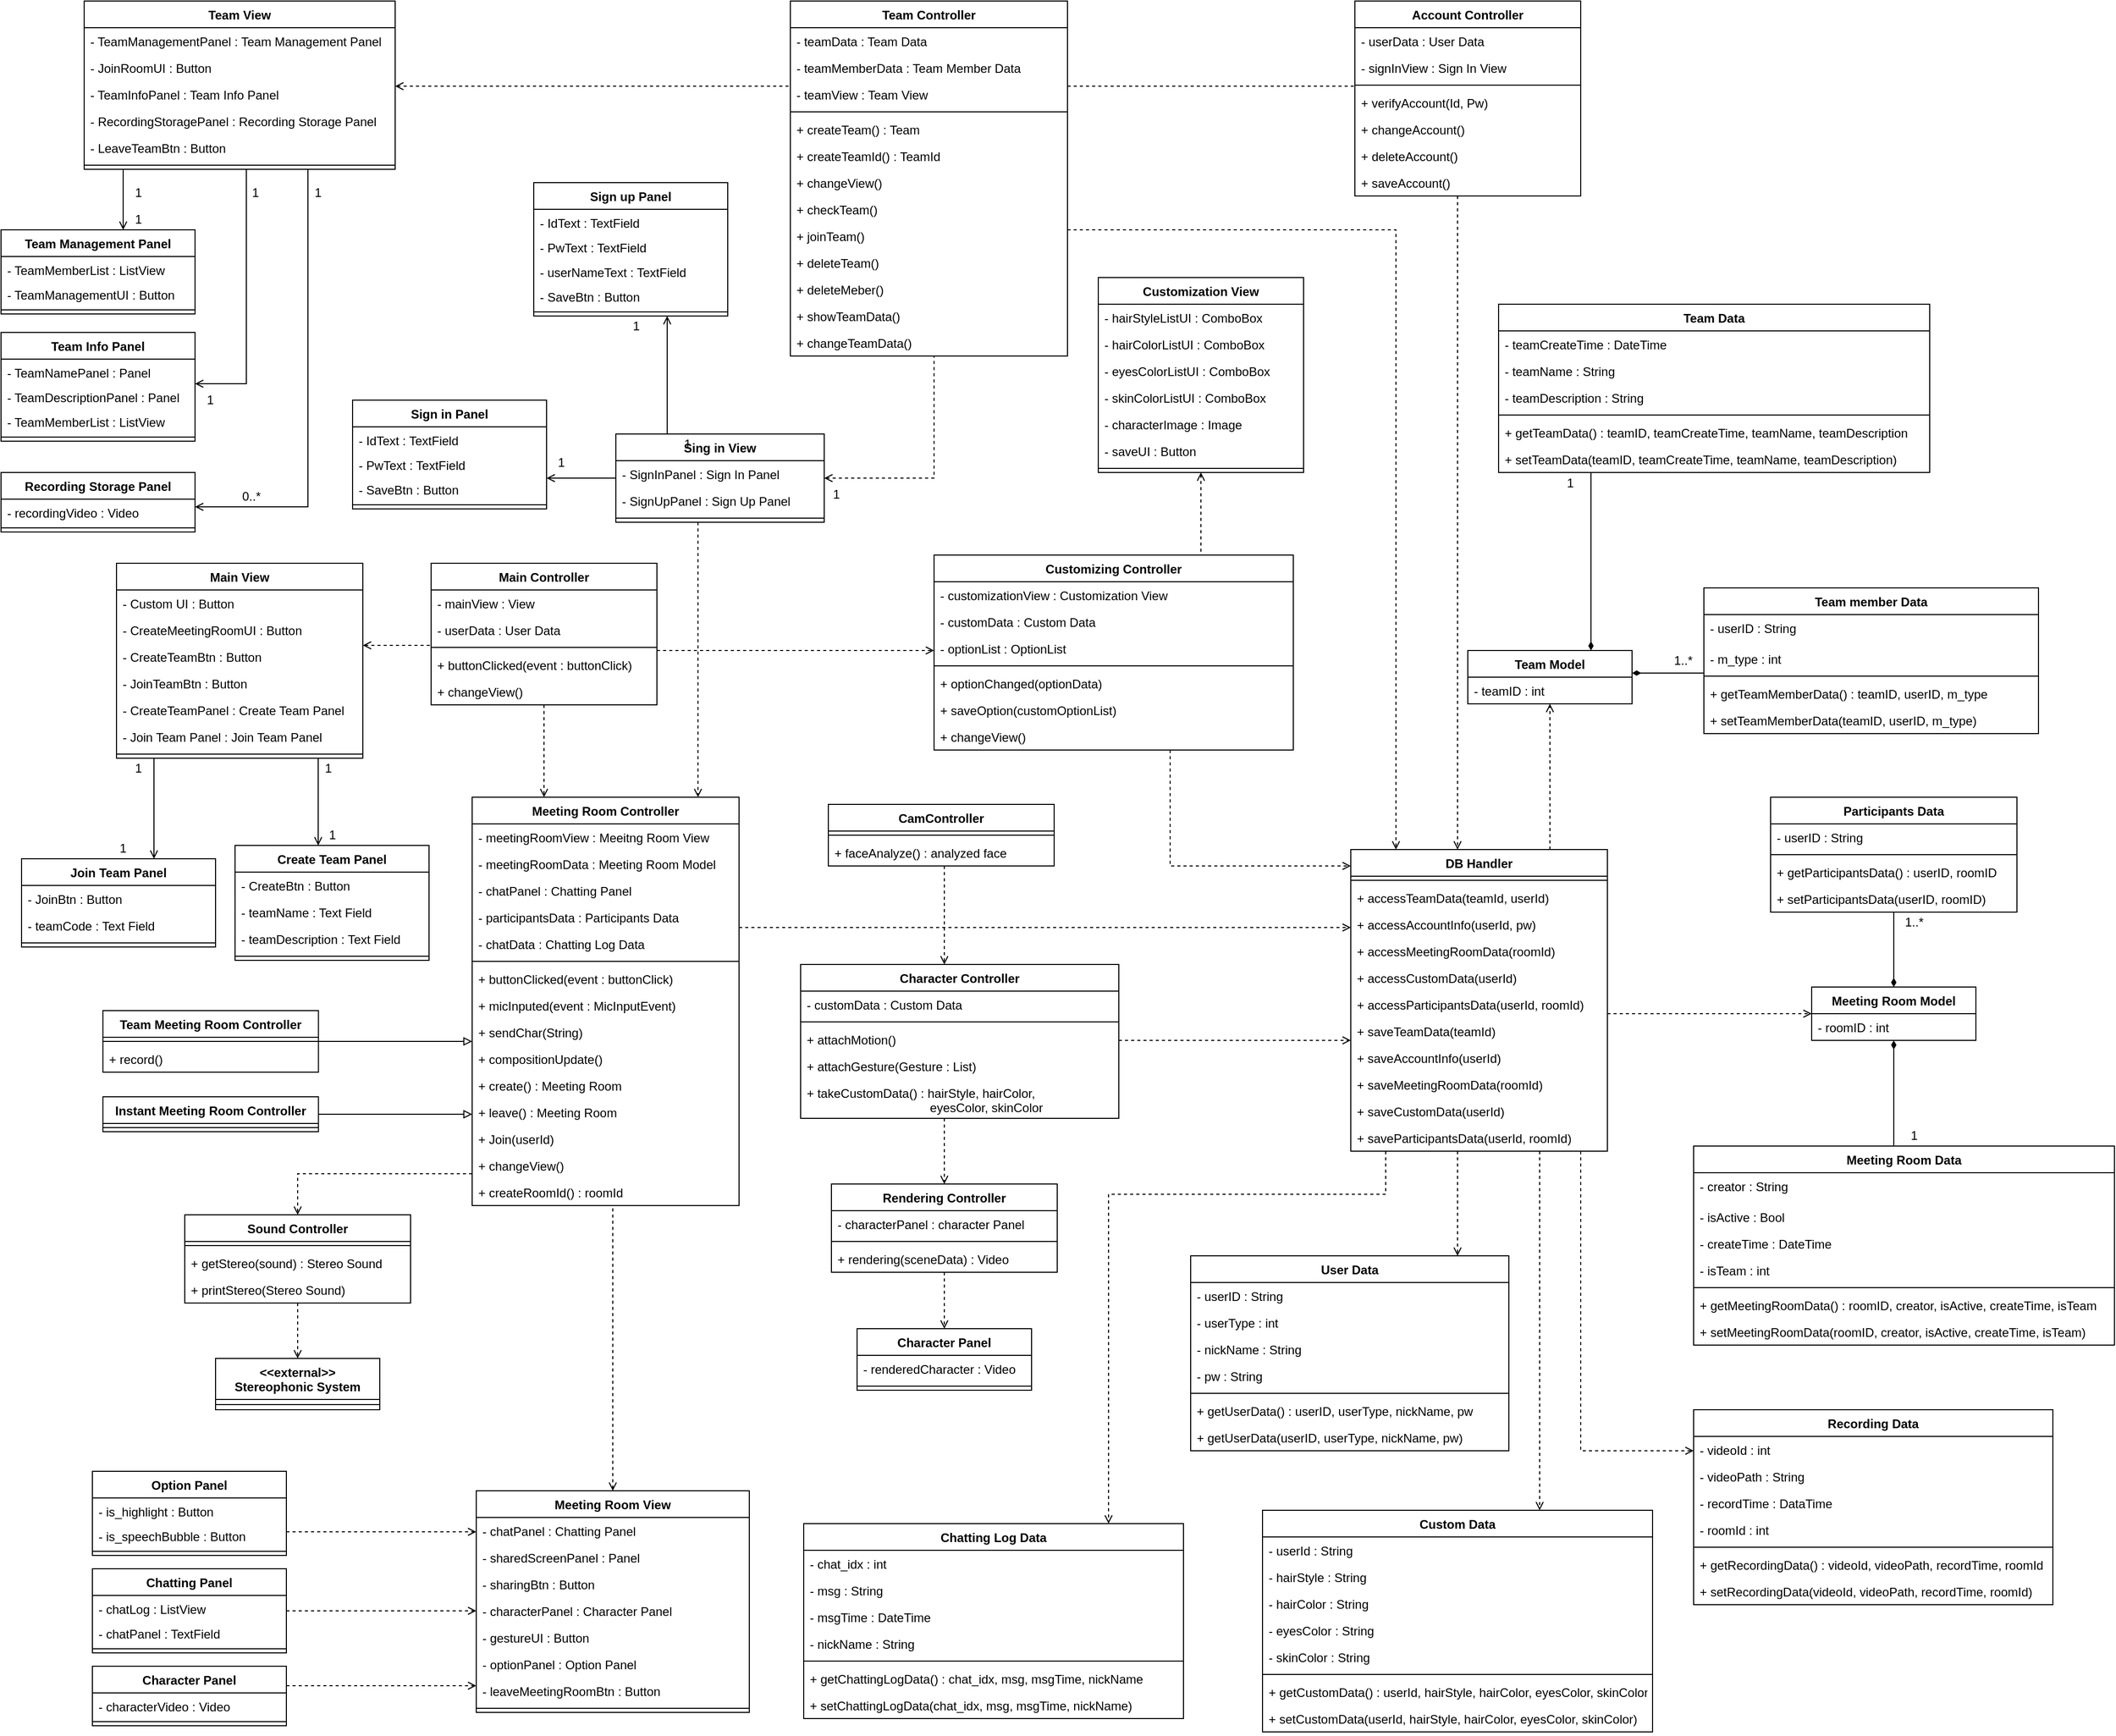 <mxfile version="14.7.6" type="github">
  <diagram id="qNtHvHr-Q_ltwnV1EGBj" name="Page-1">
    <mxGraphModel dx="2782" dy="896" grid="1" gridSize="10" guides="1" tooltips="1" connect="1" arrows="1" fold="1" page="1" pageScale="1" pageWidth="827" pageHeight="1169" math="0" shadow="0">
      <root>
        <mxCell id="0" />
        <mxCell id="1" parent="0" />
        <mxCell id="lHE6Wv-7FE4Djr_MWDjM-33" style="edgeStyle=orthogonalEdgeStyle;rounded=0;orthogonalLoop=1;jettySize=auto;html=1;dashed=1;endArrow=open;endFill=0;" parent="1" source="Hz_aNHwt8BgAc0QITuWz-24" target="Hz_aNHwt8BgAc0QITuWz-55" edge="1">
          <mxGeometry relative="1" as="geometry">
            <Array as="points">
              <mxPoint x="1160" y="290" />
            </Array>
          </mxGeometry>
        </mxCell>
        <mxCell id="lHE6Wv-7FE4Djr_MWDjM-88" style="edgeStyle=orthogonalEdgeStyle;rounded=0;orthogonalLoop=1;jettySize=auto;html=1;endArrow=open;endFill=0;dashed=1;" parent="1" source="Hz_aNHwt8BgAc0QITuWz-30" target="-hR4shmU22gH0cobKzlt-156" edge="1">
          <mxGeometry relative="1" as="geometry">
            <Array as="points">
              <mxPoint x="330" y="790" />
              <mxPoint x="330" y="790" />
            </Array>
          </mxGeometry>
        </mxCell>
        <mxCell id="Hz_aNHwt8BgAc0QITuWz-30" value="Main Controller" style="swimlane;fontStyle=1;align=center;verticalAlign=top;childLayout=stackLayout;horizontal=1;startSize=26;horizontalStack=0;resizeParent=1;resizeParentMax=0;resizeLast=0;collapsible=1;marginBottom=0;" parent="1" vertex="1">
          <mxGeometry x="220" y="615" width="220" height="138" as="geometry" />
        </mxCell>
        <mxCell id="Hz_aNHwt8BgAc0QITuWz-31" value="- mainView : View" style="text;strokeColor=none;fillColor=none;align=left;verticalAlign=top;spacingLeft=4;spacingRight=4;overflow=hidden;rotatable=0;points=[[0,0.5],[1,0.5]];portConstraint=eastwest;" parent="Hz_aNHwt8BgAc0QITuWz-30" vertex="1">
          <mxGeometry y="26" width="220" height="26" as="geometry" />
        </mxCell>
        <mxCell id="Hz_aNHwt8BgAc0QITuWz-32" value="- userData : User Data" style="text;strokeColor=none;fillColor=none;align=left;verticalAlign=top;spacingLeft=4;spacingRight=4;overflow=hidden;rotatable=0;points=[[0,0.5],[1,0.5]];portConstraint=eastwest;" parent="Hz_aNHwt8BgAc0QITuWz-30" vertex="1">
          <mxGeometry y="52" width="220" height="26" as="geometry" />
        </mxCell>
        <mxCell id="Hz_aNHwt8BgAc0QITuWz-33" value="" style="line;strokeWidth=1;fillColor=none;align=left;verticalAlign=middle;spacingTop=-1;spacingLeft=3;spacingRight=3;rotatable=0;labelPosition=right;points=[];portConstraint=eastwest;" parent="Hz_aNHwt8BgAc0QITuWz-30" vertex="1">
          <mxGeometry y="78" width="220" height="8" as="geometry" />
        </mxCell>
        <mxCell id="Hz_aNHwt8BgAc0QITuWz-34" value="+ buttonClicked(event : buttonClick)" style="text;strokeColor=none;fillColor=none;align=left;verticalAlign=top;spacingLeft=4;spacingRight=4;overflow=hidden;rotatable=0;points=[[0,0.5],[1,0.5]];portConstraint=eastwest;" parent="Hz_aNHwt8BgAc0QITuWz-30" vertex="1">
          <mxGeometry y="86" width="220" height="26" as="geometry" />
        </mxCell>
        <mxCell id="-hR4shmU22gH0cobKzlt-289" value="+ changeView()" style="text;strokeColor=none;fillColor=none;align=left;verticalAlign=top;spacingLeft=4;spacingRight=4;overflow=hidden;rotatable=0;points=[[0,0.5],[1,0.5]];portConstraint=eastwest;" parent="Hz_aNHwt8BgAc0QITuWz-30" vertex="1">
          <mxGeometry y="112" width="220" height="26" as="geometry" />
        </mxCell>
        <mxCell id="lHE6Wv-7FE4Djr_MWDjM-47" style="edgeStyle=orthogonalEdgeStyle;rounded=0;orthogonalLoop=1;jettySize=auto;html=1;dashed=1;endArrow=none;endFill=0;startArrow=open;startFill=0;" parent="1" source="Hz_aNHwt8BgAc0QITuWz-35" target="Hz_aNHwt8BgAc0QITuWz-30" edge="1">
          <mxGeometry relative="1" as="geometry">
            <Array as="points">
              <mxPoint x="200" y="695" />
              <mxPoint x="200" y="695" />
            </Array>
          </mxGeometry>
        </mxCell>
        <mxCell id="lHE6Wv-7FE4Djr_MWDjM-80" style="edgeStyle=orthogonalEdgeStyle;rounded=0;orthogonalLoop=1;jettySize=auto;html=1;endArrow=open;endFill=0;" parent="1" source="Hz_aNHwt8BgAc0QITuWz-35" target="-hR4shmU22gH0cobKzlt-4" edge="1">
          <mxGeometry relative="1" as="geometry">
            <Array as="points">
              <mxPoint x="110" y="830" />
              <mxPoint x="110" y="830" />
            </Array>
          </mxGeometry>
        </mxCell>
        <mxCell id="lHE6Wv-7FE4Djr_MWDjM-81" style="edgeStyle=orthogonalEdgeStyle;rounded=0;orthogonalLoop=1;jettySize=auto;html=1;endArrow=open;endFill=0;" parent="1" source="Hz_aNHwt8BgAc0QITuWz-35" target="-hR4shmU22gH0cobKzlt-33" edge="1">
          <mxGeometry relative="1" as="geometry">
            <Array as="points">
              <mxPoint x="-50" y="850" />
              <mxPoint x="-50" y="850" />
            </Array>
          </mxGeometry>
        </mxCell>
        <mxCell id="Hz_aNHwt8BgAc0QITuWz-35" value="Main View" style="swimlane;fontStyle=1;align=center;verticalAlign=top;childLayout=stackLayout;horizontal=1;startSize=26;horizontalStack=0;resizeParent=1;resizeParentMax=0;resizeLast=0;collapsible=1;marginBottom=0;" parent="1" vertex="1">
          <mxGeometry x="-86.5" y="615" width="240" height="190" as="geometry" />
        </mxCell>
        <mxCell id="Hz_aNHwt8BgAc0QITuWz-39" value="- Custom UI : Button" style="text;strokeColor=none;fillColor=none;align=left;verticalAlign=top;spacingLeft=4;spacingRight=4;overflow=hidden;rotatable=0;points=[[0,0.5],[1,0.5]];portConstraint=eastwest;" parent="Hz_aNHwt8BgAc0QITuWz-35" vertex="1">
          <mxGeometry y="26" width="240" height="26" as="geometry" />
        </mxCell>
        <mxCell id="-hR4shmU22gH0cobKzlt-21" value="- CreateMeetingRoomUI : Button" style="text;strokeColor=none;fillColor=none;align=left;verticalAlign=top;spacingLeft=4;spacingRight=4;overflow=hidden;rotatable=0;points=[[0,0.5],[1,0.5]];portConstraint=eastwest;" parent="Hz_aNHwt8BgAc0QITuWz-35" vertex="1">
          <mxGeometry y="52" width="240" height="26" as="geometry" />
        </mxCell>
        <mxCell id="-hR4shmU22gH0cobKzlt-312" value="- CreateTeamBtn : Button" style="text;strokeColor=none;fillColor=none;align=left;verticalAlign=top;spacingLeft=4;spacingRight=4;overflow=hidden;rotatable=0;points=[[0,0.5],[1,0.5]];portConstraint=eastwest;" parent="Hz_aNHwt8BgAc0QITuWz-35" vertex="1">
          <mxGeometry y="78" width="240" height="26" as="geometry" />
        </mxCell>
        <mxCell id="-hR4shmU22gH0cobKzlt-328" value="- JoinTeamBtn : Button" style="text;strokeColor=none;fillColor=none;align=left;verticalAlign=top;spacingLeft=4;spacingRight=4;overflow=hidden;rotatable=0;points=[[0,0.5],[1,0.5]];portConstraint=eastwest;" parent="Hz_aNHwt8BgAc0QITuWz-35" vertex="1">
          <mxGeometry y="104" width="240" height="26" as="geometry" />
        </mxCell>
        <mxCell id="-hR4shmU22gH0cobKzlt-329" value="- CreateTeamPanel : Create Team Panel" style="text;strokeColor=none;fillColor=none;align=left;verticalAlign=top;spacingLeft=4;spacingRight=4;overflow=hidden;rotatable=0;points=[[0,0.5],[1,0.5]];portConstraint=eastwest;" parent="Hz_aNHwt8BgAc0QITuWz-35" vertex="1">
          <mxGeometry y="130" width="240" height="26" as="geometry" />
        </mxCell>
        <mxCell id="-hR4shmU22gH0cobKzlt-330" value="- Join Team Panel : Join Team Panel" style="text;strokeColor=none;fillColor=none;align=left;verticalAlign=top;spacingLeft=4;spacingRight=4;overflow=hidden;rotatable=0;points=[[0,0.5],[1,0.5]];portConstraint=eastwest;" parent="Hz_aNHwt8BgAc0QITuWz-35" vertex="1">
          <mxGeometry y="156" width="240" height="26" as="geometry" />
        </mxCell>
        <mxCell id="Hz_aNHwt8BgAc0QITuWz-37" value="" style="line;strokeWidth=1;fillColor=none;align=left;verticalAlign=middle;spacingTop=-1;spacingLeft=3;spacingRight=3;rotatable=0;labelPosition=right;points=[];portConstraint=eastwest;" parent="Hz_aNHwt8BgAc0QITuWz-35" vertex="1">
          <mxGeometry y="182" width="240" height="8" as="geometry" />
        </mxCell>
        <mxCell id="lHE6Wv-7FE4Djr_MWDjM-59" style="edgeStyle=orthogonalEdgeStyle;rounded=0;orthogonalLoop=1;jettySize=auto;html=1;dashed=1;endArrow=open;endFill=0;" parent="1" source="Hz_aNHwt8BgAc0QITuWz-55" target="-hR4shmU22gH0cobKzlt-209" edge="1">
          <mxGeometry relative="1" as="geometry">
            <Array as="points">
              <mxPoint x="1310" y="820" />
              <mxPoint x="1310" y="820" />
            </Array>
          </mxGeometry>
        </mxCell>
        <mxCell id="lHE6Wv-7FE4Djr_MWDjM-60" style="edgeStyle=orthogonalEdgeStyle;rounded=0;orthogonalLoop=1;jettySize=auto;html=1;dashed=1;endArrow=open;endFill=0;" parent="1" source="Hz_aNHwt8BgAc0QITuWz-55" target="Hz_aNHwt8BgAc0QITuWz-60" edge="1">
          <mxGeometry relative="1" as="geometry">
            <Array as="points">
              <mxPoint x="1510" y="1054" />
              <mxPoint x="1510" y="1054" />
            </Array>
          </mxGeometry>
        </mxCell>
        <mxCell id="lHE6Wv-7FE4Djr_MWDjM-61" style="edgeStyle=orthogonalEdgeStyle;rounded=0;orthogonalLoop=1;jettySize=auto;html=1;dashed=1;endArrow=open;endFill=0;" parent="1" source="Hz_aNHwt8BgAc0QITuWz-55" target="-hR4shmU22gH0cobKzlt-224" edge="1">
          <mxGeometry relative="1" as="geometry">
            <Array as="points">
              <mxPoint x="1220" y="1250" />
              <mxPoint x="1220" y="1250" />
            </Array>
          </mxGeometry>
        </mxCell>
        <mxCell id="lHE6Wv-7FE4Djr_MWDjM-62" style="edgeStyle=orthogonalEdgeStyle;rounded=0;orthogonalLoop=1;jettySize=auto;html=1;dashed=1;endArrow=open;endFill=0;" parent="1" source="Hz_aNHwt8BgAc0QITuWz-55" target="-hR4shmU22gH0cobKzlt-230" edge="1">
          <mxGeometry relative="1" as="geometry">
            <Array as="points">
              <mxPoint x="1340" y="1480" />
            </Array>
          </mxGeometry>
        </mxCell>
        <mxCell id="lHE6Wv-7FE4Djr_MWDjM-63" style="edgeStyle=orthogonalEdgeStyle;rounded=0;orthogonalLoop=1;jettySize=auto;html=1;dashed=1;endArrow=open;endFill=0;" parent="1" source="Hz_aNHwt8BgAc0QITuWz-55" target="-hR4shmU22gH0cobKzlt-227" edge="1">
          <mxGeometry relative="1" as="geometry">
            <Array as="points">
              <mxPoint x="1300" y="1370" />
              <mxPoint x="1300" y="1370" />
            </Array>
          </mxGeometry>
        </mxCell>
        <mxCell id="lHE6Wv-7FE4Djr_MWDjM-64" style="edgeStyle=orthogonalEdgeStyle;rounded=0;orthogonalLoop=1;jettySize=auto;html=1;dashed=1;endArrow=open;endFill=0;" parent="1" source="Hz_aNHwt8BgAc0QITuWz-55" target="-hR4shmU22gH0cobKzlt-221" edge="1">
          <mxGeometry relative="1" as="geometry">
            <Array as="points">
              <mxPoint x="1150" y="1230" />
              <mxPoint x="880" y="1230" />
            </Array>
          </mxGeometry>
        </mxCell>
        <mxCell id="Hz_aNHwt8BgAc0QITuWz-55" value="DB Handler" style="swimlane;fontStyle=1;align=center;verticalAlign=top;childLayout=stackLayout;horizontal=1;startSize=26;horizontalStack=0;resizeParent=1;resizeParentMax=0;resizeLast=0;collapsible=1;marginBottom=0;" parent="1" vertex="1">
          <mxGeometry x="1116" y="894" width="250" height="294" as="geometry" />
        </mxCell>
        <mxCell id="Hz_aNHwt8BgAc0QITuWz-57" value="" style="line;strokeWidth=1;fillColor=none;align=left;verticalAlign=middle;spacingTop=-1;spacingLeft=3;spacingRight=3;rotatable=0;labelPosition=right;points=[];portConstraint=eastwest;" parent="Hz_aNHwt8BgAc0QITuWz-55" vertex="1">
          <mxGeometry y="26" width="250" height="8" as="geometry" />
        </mxCell>
        <mxCell id="Hz_aNHwt8BgAc0QITuWz-58" value="+ accessTeamData(teamId, userId)" style="text;strokeColor=none;fillColor=none;align=left;verticalAlign=top;spacingLeft=4;spacingRight=4;overflow=hidden;rotatable=0;points=[[0,0.5],[1,0.5]];portConstraint=eastwest;" parent="Hz_aNHwt8BgAc0QITuWz-55" vertex="1">
          <mxGeometry y="34" width="250" height="26" as="geometry" />
        </mxCell>
        <mxCell id="-hR4shmU22gH0cobKzlt-300" value="+ accessAccountInfo(userId, pw)" style="text;strokeColor=none;fillColor=none;align=left;verticalAlign=top;spacingLeft=4;spacingRight=4;overflow=hidden;rotatable=0;points=[[0,0.5],[1,0.5]];portConstraint=eastwest;" parent="Hz_aNHwt8BgAc0QITuWz-55" vertex="1">
          <mxGeometry y="60" width="250" height="26" as="geometry" />
        </mxCell>
        <mxCell id="-hR4shmU22gH0cobKzlt-301" value="+ accessMeetingRoomData(roomId)" style="text;strokeColor=none;fillColor=none;align=left;verticalAlign=top;spacingLeft=4;spacingRight=4;overflow=hidden;rotatable=0;points=[[0,0.5],[1,0.5]];portConstraint=eastwest;" parent="Hz_aNHwt8BgAc0QITuWz-55" vertex="1">
          <mxGeometry y="86" width="250" height="26" as="geometry" />
        </mxCell>
        <mxCell id="-hR4shmU22gH0cobKzlt-302" value="+ accessCustomData(userId)" style="text;strokeColor=none;fillColor=none;align=left;verticalAlign=top;spacingLeft=4;spacingRight=4;overflow=hidden;rotatable=0;points=[[0,0.5],[1,0.5]];portConstraint=eastwest;" parent="Hz_aNHwt8BgAc0QITuWz-55" vertex="1">
          <mxGeometry y="112" width="250" height="26" as="geometry" />
        </mxCell>
        <mxCell id="-hR4shmU22gH0cobKzlt-303" value="+ accessParticipantsData(userId, roomId)" style="text;strokeColor=none;fillColor=none;align=left;verticalAlign=top;spacingLeft=4;spacingRight=4;overflow=hidden;rotatable=0;points=[[0,0.5],[1,0.5]];portConstraint=eastwest;" parent="Hz_aNHwt8BgAc0QITuWz-55" vertex="1">
          <mxGeometry y="138" width="250" height="26" as="geometry" />
        </mxCell>
        <mxCell id="-hR4shmU22gH0cobKzlt-304" value="+ saveTeamData(teamId)" style="text;strokeColor=none;fillColor=none;align=left;verticalAlign=top;spacingLeft=4;spacingRight=4;overflow=hidden;rotatable=0;points=[[0,0.5],[1,0.5]];portConstraint=eastwest;" parent="Hz_aNHwt8BgAc0QITuWz-55" vertex="1">
          <mxGeometry y="164" width="250" height="26" as="geometry" />
        </mxCell>
        <mxCell id="-hR4shmU22gH0cobKzlt-305" value="+ saveAccountInfo(userId)" style="text;strokeColor=none;fillColor=none;align=left;verticalAlign=top;spacingLeft=4;spacingRight=4;overflow=hidden;rotatable=0;points=[[0,0.5],[1,0.5]];portConstraint=eastwest;" parent="Hz_aNHwt8BgAc0QITuWz-55" vertex="1">
          <mxGeometry y="190" width="250" height="26" as="geometry" />
        </mxCell>
        <mxCell id="-hR4shmU22gH0cobKzlt-306" value="+ saveMeetingRoomData(roomId)" style="text;strokeColor=none;fillColor=none;align=left;verticalAlign=top;spacingLeft=4;spacingRight=4;overflow=hidden;rotatable=0;points=[[0,0.5],[1,0.5]];portConstraint=eastwest;" parent="Hz_aNHwt8BgAc0QITuWz-55" vertex="1">
          <mxGeometry y="216" width="250" height="26" as="geometry" />
        </mxCell>
        <mxCell id="-hR4shmU22gH0cobKzlt-307" value="+ saveCustomData(userId)" style="text;strokeColor=none;fillColor=none;align=left;verticalAlign=top;spacingLeft=4;spacingRight=4;overflow=hidden;rotatable=0;points=[[0,0.5],[1,0.5]];portConstraint=eastwest;" parent="Hz_aNHwt8BgAc0QITuWz-55" vertex="1">
          <mxGeometry y="242" width="250" height="26" as="geometry" />
        </mxCell>
        <mxCell id="-hR4shmU22gH0cobKzlt-308" value="+ saveParticipantsData(userId, roomId)" style="text;strokeColor=none;fillColor=none;align=left;verticalAlign=top;spacingLeft=4;spacingRight=4;overflow=hidden;rotatable=0;points=[[0,0.5],[1,0.5]];portConstraint=eastwest;" parent="Hz_aNHwt8BgAc0QITuWz-55" vertex="1">
          <mxGeometry y="268" width="250" height="26" as="geometry" />
        </mxCell>
        <mxCell id="Hz_aNHwt8BgAc0QITuWz-60" value="Meeting Room Model" style="swimlane;fontStyle=1;align=center;verticalAlign=top;childLayout=stackLayout;horizontal=1;startSize=26;horizontalStack=0;resizeParent=1;resizeParentMax=0;resizeLast=0;collapsible=1;marginBottom=0;" parent="1" vertex="1">
          <mxGeometry x="1565" y="1028" width="160" height="52" as="geometry" />
        </mxCell>
        <mxCell id="MDP1rMCHdJ5td23b5jNx-1" value="- roomID : int" style="text;strokeColor=none;fillColor=none;align=left;verticalAlign=top;spacingLeft=4;spacingRight=4;overflow=hidden;rotatable=0;points=[[0,0.5],[1,0.5]];portConstraint=eastwest;" parent="Hz_aNHwt8BgAc0QITuWz-60" vertex="1">
          <mxGeometry y="26" width="160" height="26" as="geometry" />
        </mxCell>
        <mxCell id="MDP1rMCHdJ5td23b5jNx-18" style="edgeStyle=orthogonalEdgeStyle;rounded=0;orthogonalLoop=1;jettySize=auto;html=1;endArrow=diamondThin;endFill=1;startSize=6;endSize=6;strokeWidth=1;" parent="1" source="MDP1rMCHdJ5td23b5jNx-5" target="Hz_aNHwt8BgAc0QITuWz-60" edge="1">
          <mxGeometry relative="1" as="geometry">
            <Array as="points">
              <mxPoint x="1645" y="978" />
              <mxPoint x="1645" y="978" />
            </Array>
          </mxGeometry>
        </mxCell>
        <mxCell id="MDP1rMCHdJ5td23b5jNx-5" value="Participants Data" style="swimlane;fontStyle=1;align=center;verticalAlign=top;childLayout=stackLayout;horizontal=1;startSize=26;horizontalStack=0;resizeParent=1;resizeParentMax=0;resizeLast=0;collapsible=1;marginBottom=0;" parent="1" vertex="1">
          <mxGeometry x="1525" y="843" width="240" height="112" as="geometry" />
        </mxCell>
        <mxCell id="MDP1rMCHdJ5td23b5jNx-6" value="- userID : String" style="text;strokeColor=none;fillColor=none;align=left;verticalAlign=top;spacingLeft=4;spacingRight=4;overflow=hidden;rotatable=0;points=[[0,0.5],[1,0.5]];portConstraint=eastwest;" parent="MDP1rMCHdJ5td23b5jNx-5" vertex="1">
          <mxGeometry y="26" width="240" height="26" as="geometry" />
        </mxCell>
        <mxCell id="MDP1rMCHdJ5td23b5jNx-10" value="" style="line;strokeWidth=1;fillColor=none;align=left;verticalAlign=middle;spacingTop=-1;spacingLeft=3;spacingRight=3;rotatable=0;labelPosition=right;points=[];portConstraint=eastwest;" parent="MDP1rMCHdJ5td23b5jNx-5" vertex="1">
          <mxGeometry y="52" width="240" height="8" as="geometry" />
        </mxCell>
        <mxCell id="lHE6Wv-7FE4Djr_MWDjM-99" value="+ getParticipantsData() : userID, roomID" style="text;strokeColor=none;fillColor=none;align=left;verticalAlign=top;spacingLeft=4;spacingRight=4;overflow=hidden;rotatable=0;points=[[0,0.5],[1,0.5]];portConstraint=eastwest;" parent="MDP1rMCHdJ5td23b5jNx-5" vertex="1">
          <mxGeometry y="60" width="240" height="26" as="geometry" />
        </mxCell>
        <mxCell id="lHE6Wv-7FE4Djr_MWDjM-100" value="+ setParticipantsData(userID, roomID)" style="text;strokeColor=none;fillColor=none;align=left;verticalAlign=top;spacingLeft=4;spacingRight=4;overflow=hidden;rotatable=0;points=[[0,0.5],[1,0.5]];portConstraint=eastwest;" parent="MDP1rMCHdJ5td23b5jNx-5" vertex="1">
          <mxGeometry y="86" width="240" height="26" as="geometry" />
        </mxCell>
        <mxCell id="MDP1rMCHdJ5td23b5jNx-22" style="edgeStyle=orthogonalEdgeStyle;rounded=0;orthogonalLoop=1;jettySize=auto;html=1;endArrow=diamondThin;endFill=1;startSize=6;endSize=6;strokeWidth=1;" parent="1" source="MDP1rMCHdJ5td23b5jNx-19" target="Hz_aNHwt8BgAc0QITuWz-60" edge="1">
          <mxGeometry relative="1" as="geometry">
            <Array as="points">
              <mxPoint x="1645" y="1138" />
              <mxPoint x="1645" y="1138" />
            </Array>
          </mxGeometry>
        </mxCell>
        <mxCell id="MDP1rMCHdJ5td23b5jNx-19" value="Meeting Room Data" style="swimlane;fontStyle=1;align=center;verticalAlign=top;childLayout=stackLayout;horizontal=1;startSize=26;horizontalStack=0;resizeParent=1;resizeParentMax=0;resizeLast=0;collapsible=1;marginBottom=0;" parent="1" vertex="1">
          <mxGeometry x="1450" y="1183" width="410" height="194" as="geometry" />
        </mxCell>
        <mxCell id="MDP1rMCHdJ5td23b5jNx-4" value="- creator : String" style="text;strokeColor=none;fillColor=none;align=left;verticalAlign=top;spacingLeft=4;spacingRight=4;overflow=hidden;rotatable=0;points=[[0,0.5],[1,0.5]];portConstraint=eastwest;" parent="MDP1rMCHdJ5td23b5jNx-19" vertex="1">
          <mxGeometry y="26" width="410" height="30" as="geometry" />
        </mxCell>
        <mxCell id="MDP1rMCHdJ5td23b5jNx-2" value="- isActive : Bool" style="text;strokeColor=none;fillColor=none;align=left;verticalAlign=top;spacingLeft=4;spacingRight=4;overflow=hidden;rotatable=0;points=[[0,0.5],[1,0.5]];portConstraint=eastwest;" parent="MDP1rMCHdJ5td23b5jNx-19" vertex="1">
          <mxGeometry y="56" width="410" height="26" as="geometry" />
        </mxCell>
        <mxCell id="Hz_aNHwt8BgAc0QITuWz-61" value="- createTime : DateTime" style="text;strokeColor=none;fillColor=none;align=left;verticalAlign=top;spacingLeft=4;spacingRight=4;overflow=hidden;rotatable=0;points=[[0,0.5],[1,0.5]];portConstraint=eastwest;" parent="MDP1rMCHdJ5td23b5jNx-19" vertex="1">
          <mxGeometry y="82" width="410" height="26" as="geometry" />
        </mxCell>
        <mxCell id="lHE6Wv-7FE4Djr_MWDjM-87" value="- isTeam : int" style="text;strokeColor=none;fillColor=none;align=left;verticalAlign=top;spacingLeft=4;spacingRight=4;overflow=hidden;rotatable=0;points=[[0,0.5],[1,0.5]];portConstraint=eastwest;" parent="MDP1rMCHdJ5td23b5jNx-19" vertex="1">
          <mxGeometry y="108" width="410" height="26" as="geometry" />
        </mxCell>
        <mxCell id="Hz_aNHwt8BgAc0QITuWz-62" value="" style="line;strokeWidth=1;fillColor=none;align=left;verticalAlign=middle;spacingTop=-1;spacingLeft=3;spacingRight=3;rotatable=0;labelPosition=right;points=[];portConstraint=eastwest;" parent="MDP1rMCHdJ5td23b5jNx-19" vertex="1">
          <mxGeometry y="134" width="410" height="8" as="geometry" />
        </mxCell>
        <mxCell id="lHE6Wv-7FE4Djr_MWDjM-101" value="+ getMeetingRoomData() : roomID, creator, isActive, createTime, isTeam" style="text;strokeColor=none;fillColor=none;align=left;verticalAlign=top;spacingLeft=4;spacingRight=4;overflow=hidden;rotatable=0;points=[[0,0.5],[1,0.5]];portConstraint=eastwest;" parent="MDP1rMCHdJ5td23b5jNx-19" vertex="1">
          <mxGeometry y="142" width="410" height="26" as="geometry" />
        </mxCell>
        <mxCell id="lHE6Wv-7FE4Djr_MWDjM-102" value="+ setMeetingRoomData(roomID, creator, isActive, createTime, isTeam)" style="text;strokeColor=none;fillColor=none;align=left;verticalAlign=top;spacingLeft=4;spacingRight=4;overflow=hidden;rotatable=0;points=[[0,0.5],[1,0.5]];portConstraint=eastwest;" parent="MDP1rMCHdJ5td23b5jNx-19" vertex="1">
          <mxGeometry y="168" width="410" height="26" as="geometry" />
        </mxCell>
        <mxCell id="-hR4shmU22gH0cobKzlt-4" value="Create Team Panel" style="swimlane;fontStyle=1;align=center;verticalAlign=top;childLayout=stackLayout;horizontal=1;startSize=26;horizontalStack=0;resizeParent=1;resizeParentMax=0;resizeLast=0;collapsible=1;marginBottom=0;" parent="1" vertex="1">
          <mxGeometry x="29" y="890" width="189" height="112" as="geometry" />
        </mxCell>
        <mxCell id="Hz_aNHwt8BgAc0QITuWz-36" value="- CreateBtn : Button" style="text;strokeColor=none;fillColor=none;align=left;verticalAlign=top;spacingLeft=4;spacingRight=4;overflow=hidden;rotatable=0;points=[[0,0.5],[1,0.5]];portConstraint=eastwest;" parent="-hR4shmU22gH0cobKzlt-4" vertex="1">
          <mxGeometry y="26" width="189" height="26" as="geometry" />
        </mxCell>
        <mxCell id="-hR4shmU22gH0cobKzlt-331" value="- teamName : Text Field" style="text;strokeColor=none;fillColor=none;align=left;verticalAlign=top;spacingLeft=4;spacingRight=4;overflow=hidden;rotatable=0;points=[[0,0.5],[1,0.5]];portConstraint=eastwest;" parent="-hR4shmU22gH0cobKzlt-4" vertex="1">
          <mxGeometry y="52" width="189" height="26" as="geometry" />
        </mxCell>
        <mxCell id="-hR4shmU22gH0cobKzlt-313" value="- teamDescription : Text Field" style="text;strokeColor=none;fillColor=none;align=left;verticalAlign=top;spacingLeft=4;spacingRight=4;overflow=hidden;rotatable=0;points=[[0,0.5],[1,0.5]];portConstraint=eastwest;" parent="-hR4shmU22gH0cobKzlt-4" vertex="1">
          <mxGeometry y="78" width="189" height="26" as="geometry" />
        </mxCell>
        <mxCell id="-hR4shmU22gH0cobKzlt-7" value="" style="line;strokeWidth=1;fillColor=none;align=left;verticalAlign=middle;spacingTop=-1;spacingLeft=3;spacingRight=3;rotatable=0;labelPosition=right;points=[];portConstraint=eastwest;" parent="-hR4shmU22gH0cobKzlt-4" vertex="1">
          <mxGeometry y="104" width="189" height="8" as="geometry" />
        </mxCell>
        <mxCell id="-hR4shmU22gH0cobKzlt-33" value="Join Team Panel" style="swimlane;fontStyle=1;align=center;verticalAlign=top;childLayout=stackLayout;horizontal=1;startSize=26;horizontalStack=0;resizeParent=1;resizeParentMax=0;resizeLast=0;collapsible=1;marginBottom=0;" parent="1" vertex="1">
          <mxGeometry x="-179" y="903" width="189" height="86" as="geometry" />
        </mxCell>
        <mxCell id="-hR4shmU22gH0cobKzlt-314" value="- JoinBtn : Button" style="text;strokeColor=none;fillColor=none;align=left;verticalAlign=top;spacingLeft=4;spacingRight=4;overflow=hidden;rotatable=0;points=[[0,0.5],[1,0.5]];portConstraint=eastwest;" parent="-hR4shmU22gH0cobKzlt-33" vertex="1">
          <mxGeometry y="26" width="189" height="26" as="geometry" />
        </mxCell>
        <mxCell id="-hR4shmU22gH0cobKzlt-332" value="- teamCode : Text Field" style="text;strokeColor=none;fillColor=none;align=left;verticalAlign=top;spacingLeft=4;spacingRight=4;overflow=hidden;rotatable=0;points=[[0,0.5],[1,0.5]];portConstraint=eastwest;" parent="-hR4shmU22gH0cobKzlt-33" vertex="1">
          <mxGeometry y="52" width="189" height="26" as="geometry" />
        </mxCell>
        <mxCell id="-hR4shmU22gH0cobKzlt-37" value="" style="line;strokeWidth=1;fillColor=none;align=left;verticalAlign=middle;spacingTop=-1;spacingLeft=3;spacingRight=3;rotatable=0;labelPosition=right;points=[];portConstraint=eastwest;" parent="-hR4shmU22gH0cobKzlt-33" vertex="1">
          <mxGeometry y="78" width="189" height="8" as="geometry" />
        </mxCell>
        <mxCell id="lHE6Wv-7FE4Djr_MWDjM-48" style="edgeStyle=orthogonalEdgeStyle;rounded=0;orthogonalLoop=1;jettySize=auto;html=1;dashed=1;endArrow=none;endFill=0;startArrow=open;startFill=0;" parent="1" source="-hR4shmU22gH0cobKzlt-53" target="-hR4shmU22gH0cobKzlt-156" edge="1">
          <mxGeometry relative="1" as="geometry">
            <Array as="points">
              <mxPoint x="387" y="1200" />
              <mxPoint x="387" y="1200" />
            </Array>
          </mxGeometry>
        </mxCell>
        <mxCell id="-hR4shmU22gH0cobKzlt-53" value="Meeting Room View" style="swimlane;fontStyle=1;align=center;verticalAlign=top;childLayout=stackLayout;horizontal=1;startSize=26;horizontalStack=0;resizeParent=1;resizeParentMax=0;resizeLast=0;collapsible=1;marginBottom=0;" parent="1" vertex="1">
          <mxGeometry x="264" y="1519" width="266" height="216" as="geometry" />
        </mxCell>
        <mxCell id="-hR4shmU22gH0cobKzlt-54" value="- chatPanel : Chatting Panel" style="text;strokeColor=none;fillColor=none;align=left;verticalAlign=top;spacingLeft=4;spacingRight=4;overflow=hidden;rotatable=0;points=[[0,0.5],[1,0.5]];portConstraint=eastwest;" parent="-hR4shmU22gH0cobKzlt-53" vertex="1">
          <mxGeometry y="26" width="266" height="26" as="geometry" />
        </mxCell>
        <mxCell id="-hR4shmU22gH0cobKzlt-55" value="- sharedScreenPanel : Panel" style="text;strokeColor=none;fillColor=none;align=left;verticalAlign=top;spacingLeft=4;spacingRight=4;overflow=hidden;rotatable=0;points=[[0,0.5],[1,0.5]];portConstraint=eastwest;" parent="-hR4shmU22gH0cobKzlt-53" vertex="1">
          <mxGeometry y="52" width="266" height="26" as="geometry" />
        </mxCell>
        <mxCell id="-hR4shmU22gH0cobKzlt-322" value="- sharingBtn : Button" style="text;strokeColor=none;fillColor=none;align=left;verticalAlign=top;spacingLeft=4;spacingRight=4;overflow=hidden;rotatable=0;points=[[0,0.5],[1,0.5]];portConstraint=eastwest;" parent="-hR4shmU22gH0cobKzlt-53" vertex="1">
          <mxGeometry y="78" width="266" height="26" as="geometry" />
        </mxCell>
        <mxCell id="-hR4shmU22gH0cobKzlt-56" value="- characterPanel : Character Panel" style="text;strokeColor=none;fillColor=none;align=left;verticalAlign=top;spacingLeft=4;spacingRight=4;overflow=hidden;rotatable=0;points=[[0,0.5],[1,0.5]];portConstraint=eastwest;" parent="-hR4shmU22gH0cobKzlt-53" vertex="1">
          <mxGeometry y="104" width="266" height="26" as="geometry" />
        </mxCell>
        <mxCell id="-hR4shmU22gH0cobKzlt-318" value="- gestureUI : Button" style="text;strokeColor=none;fillColor=none;align=left;verticalAlign=top;spacingLeft=4;spacingRight=4;overflow=hidden;rotatable=0;points=[[0,0.5],[1,0.5]];portConstraint=eastwest;" parent="-hR4shmU22gH0cobKzlt-53" vertex="1">
          <mxGeometry y="130" width="266" height="26" as="geometry" />
        </mxCell>
        <mxCell id="-hR4shmU22gH0cobKzlt-319" value="- optionPanel : Option Panel" style="text;strokeColor=none;fillColor=none;align=left;verticalAlign=top;spacingLeft=4;spacingRight=4;overflow=hidden;rotatable=0;points=[[0,0.5],[1,0.5]];portConstraint=eastwest;" parent="-hR4shmU22gH0cobKzlt-53" vertex="1">
          <mxGeometry y="156" width="266" height="26" as="geometry" />
        </mxCell>
        <mxCell id="lHE6Wv-7FE4Djr_MWDjM-3" value="- leaveMeetingRoomBtn : Button" style="text;strokeColor=none;fillColor=none;align=left;verticalAlign=top;spacingLeft=4;spacingRight=4;overflow=hidden;rotatable=0;points=[[0,0.5],[1,0.5]];portConstraint=eastwest;" parent="-hR4shmU22gH0cobKzlt-53" vertex="1">
          <mxGeometry y="182" width="266" height="26" as="geometry" />
        </mxCell>
        <mxCell id="-hR4shmU22gH0cobKzlt-57" value="" style="line;strokeWidth=1;fillColor=none;align=left;verticalAlign=middle;spacingTop=-1;spacingLeft=3;spacingRight=3;rotatable=0;labelPosition=right;points=[];portConstraint=eastwest;" parent="-hR4shmU22gH0cobKzlt-53" vertex="1">
          <mxGeometry y="208" width="266" height="8" as="geometry" />
        </mxCell>
        <mxCell id="-hR4shmU22gH0cobKzlt-58" style="edgeStyle=orthogonalEdgeStyle;rounded=0;orthogonalLoop=1;jettySize=auto;html=1;dashed=1;endArrow=open;endFill=0;" parent="1" source="-hR4shmU22gH0cobKzlt-59" target="-hR4shmU22gH0cobKzlt-53" edge="1">
          <mxGeometry relative="1" as="geometry">
            <Array as="points">
              <mxPoint x="90" y="1636" />
              <mxPoint x="90" y="1636" />
            </Array>
          </mxGeometry>
        </mxCell>
        <mxCell id="-hR4shmU22gH0cobKzlt-59" value="Chatting Panel" style="swimlane;fontStyle=1;align=center;verticalAlign=top;childLayout=stackLayout;horizontal=1;startSize=26;horizontalStack=0;resizeParent=1;resizeParentMax=0;resizeLast=0;collapsible=1;marginBottom=0;" parent="1" vertex="1">
          <mxGeometry x="-110" y="1595" width="189" height="82" as="geometry" />
        </mxCell>
        <mxCell id="-hR4shmU22gH0cobKzlt-60" value="- chatLog : ListView" style="text;strokeColor=none;fillColor=none;align=left;verticalAlign=top;spacingLeft=4;spacingRight=4;overflow=hidden;rotatable=0;points=[[0,0.5],[1,0.5]];portConstraint=eastwest;" parent="-hR4shmU22gH0cobKzlt-59" vertex="1">
          <mxGeometry y="26" width="189" height="24" as="geometry" />
        </mxCell>
        <mxCell id="-hR4shmU22gH0cobKzlt-321" value="- chatPanel : TextField" style="text;strokeColor=none;fillColor=none;align=left;verticalAlign=top;spacingLeft=4;spacingRight=4;overflow=hidden;rotatable=0;points=[[0,0.5],[1,0.5]];portConstraint=eastwest;" parent="-hR4shmU22gH0cobKzlt-59" vertex="1">
          <mxGeometry y="50" width="189" height="24" as="geometry" />
        </mxCell>
        <mxCell id="-hR4shmU22gH0cobKzlt-63" value="" style="line;strokeWidth=1;fillColor=none;align=left;verticalAlign=middle;spacingTop=-1;spacingLeft=3;spacingRight=3;rotatable=0;labelPosition=right;points=[];portConstraint=eastwest;" parent="-hR4shmU22gH0cobKzlt-59" vertex="1">
          <mxGeometry y="74" width="189" height="8" as="geometry" />
        </mxCell>
        <mxCell id="-hR4shmU22gH0cobKzlt-70" style="edgeStyle=orthogonalEdgeStyle;rounded=0;orthogonalLoop=1;jettySize=auto;html=1;dashed=1;endArrow=open;endFill=0;" parent="1" source="-hR4shmU22gH0cobKzlt-71" target="-hR4shmU22gH0cobKzlt-53" edge="1">
          <mxGeometry relative="1" as="geometry">
            <Array as="points">
              <mxPoint x="140" y="1709" />
              <mxPoint x="140" y="1709" />
            </Array>
          </mxGeometry>
        </mxCell>
        <mxCell id="-hR4shmU22gH0cobKzlt-71" value="Character Panel" style="swimlane;fontStyle=1;align=center;verticalAlign=top;childLayout=stackLayout;horizontal=1;startSize=26;horizontalStack=0;resizeParent=1;resizeParentMax=0;resizeLast=0;collapsible=1;marginBottom=0;" parent="1" vertex="1">
          <mxGeometry x="-110" y="1690" width="189" height="58" as="geometry" />
        </mxCell>
        <mxCell id="-hR4shmU22gH0cobKzlt-72" value="- characterVideo : Video" style="text;strokeColor=none;fillColor=none;align=left;verticalAlign=top;spacingLeft=4;spacingRight=4;overflow=hidden;rotatable=0;points=[[0,0.5],[1,0.5]];portConstraint=eastwest;" parent="-hR4shmU22gH0cobKzlt-71" vertex="1">
          <mxGeometry y="26" width="189" height="24" as="geometry" />
        </mxCell>
        <mxCell id="-hR4shmU22gH0cobKzlt-75" value="" style="line;strokeWidth=1;fillColor=none;align=left;verticalAlign=middle;spacingTop=-1;spacingLeft=3;spacingRight=3;rotatable=0;labelPosition=right;points=[];portConstraint=eastwest;" parent="-hR4shmU22gH0cobKzlt-71" vertex="1">
          <mxGeometry y="50" width="189" height="8" as="geometry" />
        </mxCell>
        <mxCell id="-hR4shmU22gH0cobKzlt-86" style="edgeStyle=orthogonalEdgeStyle;rounded=0;orthogonalLoop=1;jettySize=auto;html=1;dashed=1;endArrow=open;endFill=0;" parent="1" source="-hR4shmU22gH0cobKzlt-81" target="-hR4shmU22gH0cobKzlt-53" edge="1">
          <mxGeometry relative="1" as="geometry">
            <Array as="points">
              <mxPoint x="150" y="1559" />
              <mxPoint x="150" y="1559" />
            </Array>
          </mxGeometry>
        </mxCell>
        <mxCell id="-hR4shmU22gH0cobKzlt-81" value="Option Panel" style="swimlane;fontStyle=1;align=center;verticalAlign=top;childLayout=stackLayout;horizontal=1;startSize=26;horizontalStack=0;resizeParent=1;resizeParentMax=0;resizeLast=0;collapsible=1;marginBottom=0;" parent="1" vertex="1">
          <mxGeometry x="-110" y="1500" width="189" height="82" as="geometry" />
        </mxCell>
        <mxCell id="-hR4shmU22gH0cobKzlt-82" value="- is_highlight : Button" style="text;strokeColor=none;fillColor=none;align=left;verticalAlign=top;spacingLeft=4;spacingRight=4;overflow=hidden;rotatable=0;points=[[0,0.5],[1,0.5]];portConstraint=eastwest;" parent="-hR4shmU22gH0cobKzlt-81" vertex="1">
          <mxGeometry y="26" width="189" height="24" as="geometry" />
        </mxCell>
        <mxCell id="-hR4shmU22gH0cobKzlt-83" value="- is_speechBubble : Button" style="text;strokeColor=none;fillColor=none;align=left;verticalAlign=top;spacingLeft=4;spacingRight=4;overflow=hidden;rotatable=0;points=[[0,0.5],[1,0.5]];portConstraint=eastwest;" parent="-hR4shmU22gH0cobKzlt-81" vertex="1">
          <mxGeometry y="50" width="189" height="24" as="geometry" />
        </mxCell>
        <mxCell id="-hR4shmU22gH0cobKzlt-85" value="" style="line;strokeWidth=1;fillColor=none;align=left;verticalAlign=middle;spacingTop=-1;spacingLeft=3;spacingRight=3;rotatable=0;labelPosition=right;points=[];portConstraint=eastwest;" parent="-hR4shmU22gH0cobKzlt-81" vertex="1">
          <mxGeometry y="74" width="189" height="8" as="geometry" />
        </mxCell>
        <mxCell id="lHE6Wv-7FE4Djr_MWDjM-46" style="edgeStyle=orthogonalEdgeStyle;rounded=0;orthogonalLoop=1;jettySize=auto;html=1;dashed=1;endArrow=none;endFill=0;startArrow=open;startFill=0;" parent="1" source="-hR4shmU22gH0cobKzlt-88" target="Hz_aNHwt8BgAc0QITuWz-24" edge="1">
          <mxGeometry relative="1" as="geometry">
            <Array as="points">
              <mxPoint x="230" y="150" />
              <mxPoint x="230" y="150" />
            </Array>
          </mxGeometry>
        </mxCell>
        <mxCell id="lHE6Wv-7FE4Djr_MWDjM-70" style="edgeStyle=orthogonalEdgeStyle;rounded=0;orthogonalLoop=1;jettySize=auto;html=1;endArrow=open;endFill=0;" parent="1" source="-hR4shmU22gH0cobKzlt-88" target="-hR4shmU22gH0cobKzlt-94" edge="1">
          <mxGeometry relative="1" as="geometry">
            <Array as="points">
              <mxPoint x="-80" y="260" />
              <mxPoint x="-80" y="260" />
            </Array>
          </mxGeometry>
        </mxCell>
        <mxCell id="lHE6Wv-7FE4Djr_MWDjM-71" style="edgeStyle=orthogonalEdgeStyle;rounded=0;orthogonalLoop=1;jettySize=auto;html=1;endArrow=open;endFill=0;" parent="1" source="-hR4shmU22gH0cobKzlt-88" target="-hR4shmU22gH0cobKzlt-100" edge="1">
          <mxGeometry relative="1" as="geometry">
            <Array as="points">
              <mxPoint x="40" y="440" />
            </Array>
          </mxGeometry>
        </mxCell>
        <mxCell id="lHE6Wv-7FE4Djr_MWDjM-72" style="edgeStyle=orthogonalEdgeStyle;rounded=0;orthogonalLoop=1;jettySize=auto;html=1;endArrow=open;endFill=0;" parent="1" source="-hR4shmU22gH0cobKzlt-88" target="-hR4shmU22gH0cobKzlt-111" edge="1">
          <mxGeometry relative="1" as="geometry">
            <Array as="points">
              <mxPoint x="100" y="560" />
            </Array>
          </mxGeometry>
        </mxCell>
        <mxCell id="-hR4shmU22gH0cobKzlt-88" value="Team View" style="swimlane;fontStyle=1;align=center;verticalAlign=top;childLayout=stackLayout;horizontal=1;startSize=26;horizontalStack=0;resizeParent=1;resizeParentMax=0;resizeLast=0;collapsible=1;marginBottom=0;" parent="1" vertex="1">
          <mxGeometry x="-118" y="67" width="303" height="164" as="geometry" />
        </mxCell>
        <mxCell id="-hR4shmU22gH0cobKzlt-89" value="- TeamManagementPanel : Team Management Panel" style="text;strokeColor=none;fillColor=none;align=left;verticalAlign=top;spacingLeft=4;spacingRight=4;overflow=hidden;rotatable=0;points=[[0,0.5],[1,0.5]];portConstraint=eastwest;" parent="-hR4shmU22gH0cobKzlt-88" vertex="1">
          <mxGeometry y="26" width="303" height="26" as="geometry" />
        </mxCell>
        <mxCell id="-hR4shmU22gH0cobKzlt-91" value="- JoinRoomUI : Button" style="text;strokeColor=none;fillColor=none;align=left;verticalAlign=top;spacingLeft=4;spacingRight=4;overflow=hidden;rotatable=0;points=[[0,0.5],[1,0.5]];portConstraint=eastwest;" parent="-hR4shmU22gH0cobKzlt-88" vertex="1">
          <mxGeometry y="52" width="303" height="26" as="geometry" />
        </mxCell>
        <mxCell id="-hR4shmU22gH0cobKzlt-90" value="- TeamInfoPanel : Team Info Panel" style="text;strokeColor=none;fillColor=none;align=left;verticalAlign=top;spacingLeft=4;spacingRight=4;overflow=hidden;rotatable=0;points=[[0,0.5],[1,0.5]];portConstraint=eastwest;" parent="-hR4shmU22gH0cobKzlt-88" vertex="1">
          <mxGeometry y="78" width="303" height="26" as="geometry" />
        </mxCell>
        <mxCell id="lHE6Wv-7FE4Djr_MWDjM-2" value="- RecordingStoragePanel : Recording Storage Panel" style="text;strokeColor=none;fillColor=none;align=left;verticalAlign=top;spacingLeft=4;spacingRight=4;overflow=hidden;rotatable=0;points=[[0,0.5],[1,0.5]];portConstraint=eastwest;" parent="-hR4shmU22gH0cobKzlt-88" vertex="1">
          <mxGeometry y="104" width="303" height="26" as="geometry" />
        </mxCell>
        <mxCell id="lHE6Wv-7FE4Djr_MWDjM-1" value="- LeaveTeamBtn : Button" style="text;strokeColor=none;fillColor=none;align=left;verticalAlign=top;spacingLeft=4;spacingRight=4;overflow=hidden;rotatable=0;points=[[0,0.5],[1,0.5]];portConstraint=eastwest;" parent="-hR4shmU22gH0cobKzlt-88" vertex="1">
          <mxGeometry y="130" width="303" height="26" as="geometry" />
        </mxCell>
        <mxCell id="-hR4shmU22gH0cobKzlt-92" value="" style="line;strokeWidth=1;fillColor=none;align=left;verticalAlign=middle;spacingTop=-1;spacingLeft=3;spacingRight=3;rotatable=0;labelPosition=right;points=[];portConstraint=eastwest;" parent="-hR4shmU22gH0cobKzlt-88" vertex="1">
          <mxGeometry y="156" width="303" height="8" as="geometry" />
        </mxCell>
        <mxCell id="-hR4shmU22gH0cobKzlt-94" value="Team Management Panel" style="swimlane;fontStyle=1;align=center;verticalAlign=top;childLayout=stackLayout;horizontal=1;startSize=26;horizontalStack=0;resizeParent=1;resizeParentMax=0;resizeLast=0;collapsible=1;marginBottom=0;" parent="1" vertex="1">
          <mxGeometry x="-199" y="290" width="189" height="82" as="geometry" />
        </mxCell>
        <mxCell id="-hR4shmU22gH0cobKzlt-95" value="- TeamMemberList : ListView" style="text;strokeColor=none;fillColor=none;align=left;verticalAlign=top;spacingLeft=4;spacingRight=4;overflow=hidden;rotatable=0;points=[[0,0.5],[1,0.5]];portConstraint=eastwest;" parent="-hR4shmU22gH0cobKzlt-94" vertex="1">
          <mxGeometry y="26" width="189" height="24" as="geometry" />
        </mxCell>
        <mxCell id="-hR4shmU22gH0cobKzlt-96" value="- TeamManagementUI : Button" style="text;strokeColor=none;fillColor=none;align=left;verticalAlign=top;spacingLeft=4;spacingRight=4;overflow=hidden;rotatable=0;points=[[0,0.5],[1,0.5]];portConstraint=eastwest;" parent="-hR4shmU22gH0cobKzlt-94" vertex="1">
          <mxGeometry y="50" width="189" height="24" as="geometry" />
        </mxCell>
        <mxCell id="-hR4shmU22gH0cobKzlt-98" value="" style="line;strokeWidth=1;fillColor=none;align=left;verticalAlign=middle;spacingTop=-1;spacingLeft=3;spacingRight=3;rotatable=0;labelPosition=right;points=[];portConstraint=eastwest;" parent="-hR4shmU22gH0cobKzlt-94" vertex="1">
          <mxGeometry y="74" width="189" height="8" as="geometry" />
        </mxCell>
        <mxCell id="-hR4shmU22gH0cobKzlt-100" value="Team Info Panel" style="swimlane;fontStyle=1;align=center;verticalAlign=top;childLayout=stackLayout;horizontal=1;startSize=26;horizontalStack=0;resizeParent=1;resizeParentMax=0;resizeLast=0;collapsible=1;marginBottom=0;" parent="1" vertex="1">
          <mxGeometry x="-199" y="390" width="189" height="106" as="geometry" />
        </mxCell>
        <mxCell id="-hR4shmU22gH0cobKzlt-101" value="- TeamNamePanel : Panel" style="text;strokeColor=none;fillColor=none;align=left;verticalAlign=top;spacingLeft=4;spacingRight=4;overflow=hidden;rotatable=0;points=[[0,0.5],[1,0.5]];portConstraint=eastwest;" parent="-hR4shmU22gH0cobKzlt-100" vertex="1">
          <mxGeometry y="26" width="189" height="24" as="geometry" />
        </mxCell>
        <mxCell id="-hR4shmU22gH0cobKzlt-102" value="- TeamDescriptionPanel : Panel" style="text;strokeColor=none;fillColor=none;align=left;verticalAlign=top;spacingLeft=4;spacingRight=4;overflow=hidden;rotatable=0;points=[[0,0.5],[1,0.5]];portConstraint=eastwest;" parent="-hR4shmU22gH0cobKzlt-100" vertex="1">
          <mxGeometry y="50" width="189" height="24" as="geometry" />
        </mxCell>
        <mxCell id="-hR4shmU22gH0cobKzlt-103" value="- TeamMemberList : ListView" style="text;strokeColor=none;fillColor=none;align=left;verticalAlign=top;spacingLeft=4;spacingRight=4;overflow=hidden;rotatable=0;points=[[0,0.5],[1,0.5]];portConstraint=eastwest;" parent="-hR4shmU22gH0cobKzlt-100" vertex="1">
          <mxGeometry y="74" width="189" height="24" as="geometry" />
        </mxCell>
        <mxCell id="-hR4shmU22gH0cobKzlt-104" value="" style="line;strokeWidth=1;fillColor=none;align=left;verticalAlign=middle;spacingTop=-1;spacingLeft=3;spacingRight=3;rotatable=0;labelPosition=right;points=[];portConstraint=eastwest;" parent="-hR4shmU22gH0cobKzlt-100" vertex="1">
          <mxGeometry y="98" width="189" height="8" as="geometry" />
        </mxCell>
        <mxCell id="-hR4shmU22gH0cobKzlt-111" value="Recording Storage Panel" style="swimlane;fontStyle=1;align=center;verticalAlign=top;childLayout=stackLayout;horizontal=1;startSize=26;horizontalStack=0;resizeParent=1;resizeParentMax=0;resizeLast=0;collapsible=1;marginBottom=0;" parent="1" vertex="1">
          <mxGeometry x="-199" y="526.5" width="189" height="58" as="geometry" />
        </mxCell>
        <mxCell id="-hR4shmU22gH0cobKzlt-113" value="- recordingVideo : Video" style="text;strokeColor=none;fillColor=none;align=left;verticalAlign=top;spacingLeft=4;spacingRight=4;overflow=hidden;rotatable=0;points=[[0,0.5],[1,0.5]];portConstraint=eastwest;" parent="-hR4shmU22gH0cobKzlt-111" vertex="1">
          <mxGeometry y="26" width="189" height="24" as="geometry" />
        </mxCell>
        <mxCell id="-hR4shmU22gH0cobKzlt-115" value="" style="line;strokeWidth=1;fillColor=none;align=left;verticalAlign=middle;spacingTop=-1;spacingLeft=3;spacingRight=3;rotatable=0;labelPosition=right;points=[];portConstraint=eastwest;" parent="-hR4shmU22gH0cobKzlt-111" vertex="1">
          <mxGeometry y="50" width="189" height="8" as="geometry" />
        </mxCell>
        <mxCell id="lHE6Wv-7FE4Djr_MWDjM-65" style="edgeStyle=orthogonalEdgeStyle;rounded=0;orthogonalLoop=1;jettySize=auto;html=1;endArrow=open;endFill=0;" parent="1" source="-hR4shmU22gH0cobKzlt-117" target="-hR4shmU22gH0cobKzlt-123" edge="1">
          <mxGeometry relative="1" as="geometry">
            <Array as="points">
              <mxPoint x="150" y="538" />
              <mxPoint x="150" y="538" />
            </Array>
          </mxGeometry>
        </mxCell>
        <mxCell id="lHE6Wv-7FE4Djr_MWDjM-66" style="edgeStyle=orthogonalEdgeStyle;rounded=0;orthogonalLoop=1;jettySize=auto;html=1;endArrow=open;endFill=0;" parent="1" source="-hR4shmU22gH0cobKzlt-117" target="-hR4shmU22gH0cobKzlt-129" edge="1">
          <mxGeometry relative="1" as="geometry">
            <Array as="points">
              <mxPoint x="450" y="430" />
              <mxPoint x="450" y="430" />
            </Array>
          </mxGeometry>
        </mxCell>
        <mxCell id="-hR4shmU22gH0cobKzlt-117" value="Sing in View" style="swimlane;fontStyle=1;align=center;verticalAlign=top;childLayout=stackLayout;horizontal=1;startSize=26;horizontalStack=0;resizeParent=1;resizeParentMax=0;resizeLast=0;collapsible=1;marginBottom=0;" parent="1" vertex="1">
          <mxGeometry x="400" y="489" width="203" height="86" as="geometry" />
        </mxCell>
        <mxCell id="-hR4shmU22gH0cobKzlt-118" value="- SignInPanel : Sign In Panel" style="text;strokeColor=none;fillColor=none;align=left;verticalAlign=top;spacingLeft=4;spacingRight=4;overflow=hidden;rotatable=0;points=[[0,0.5],[1,0.5]];portConstraint=eastwest;" parent="-hR4shmU22gH0cobKzlt-117" vertex="1">
          <mxGeometry y="26" width="203" height="26" as="geometry" />
        </mxCell>
        <mxCell id="-hR4shmU22gH0cobKzlt-119" value="- SignUpPanel : Sign Up Panel" style="text;strokeColor=none;fillColor=none;align=left;verticalAlign=top;spacingLeft=4;spacingRight=4;overflow=hidden;rotatable=0;points=[[0,0.5],[1,0.5]];portConstraint=eastwest;" parent="-hR4shmU22gH0cobKzlt-117" vertex="1">
          <mxGeometry y="52" width="203" height="26" as="geometry" />
        </mxCell>
        <mxCell id="-hR4shmU22gH0cobKzlt-121" value="" style="line;strokeWidth=1;fillColor=none;align=left;verticalAlign=middle;spacingTop=-1;spacingLeft=3;spacingRight=3;rotatable=0;labelPosition=right;points=[];portConstraint=eastwest;" parent="-hR4shmU22gH0cobKzlt-117" vertex="1">
          <mxGeometry y="78" width="203" height="8" as="geometry" />
        </mxCell>
        <mxCell id="-hR4shmU22gH0cobKzlt-123" value="Sign in Panel" style="swimlane;fontStyle=1;align=center;verticalAlign=top;childLayout=stackLayout;horizontal=1;startSize=26;horizontalStack=0;resizeParent=1;resizeParentMax=0;resizeLast=0;collapsible=1;marginBottom=0;" parent="1" vertex="1">
          <mxGeometry x="143.5" y="456" width="189" height="106" as="geometry" />
        </mxCell>
        <mxCell id="-hR4shmU22gH0cobKzlt-124" value="- IdText : TextField" style="text;strokeColor=none;fillColor=none;align=left;verticalAlign=top;spacingLeft=4;spacingRight=4;overflow=hidden;rotatable=0;points=[[0,0.5],[1,0.5]];portConstraint=eastwest;" parent="-hR4shmU22gH0cobKzlt-123" vertex="1">
          <mxGeometry y="26" width="189" height="24" as="geometry" />
        </mxCell>
        <mxCell id="-hR4shmU22gH0cobKzlt-125" value="- PwText : TextField" style="text;strokeColor=none;fillColor=none;align=left;verticalAlign=top;spacingLeft=4;spacingRight=4;overflow=hidden;rotatable=0;points=[[0,0.5],[1,0.5]];portConstraint=eastwest;" parent="-hR4shmU22gH0cobKzlt-123" vertex="1">
          <mxGeometry y="50" width="189" height="24" as="geometry" />
        </mxCell>
        <mxCell id="-hR4shmU22gH0cobKzlt-126" value="- SaveBtn : Button" style="text;strokeColor=none;fillColor=none;align=left;verticalAlign=top;spacingLeft=4;spacingRight=4;overflow=hidden;rotatable=0;points=[[0,0.5],[1,0.5]];portConstraint=eastwest;" parent="-hR4shmU22gH0cobKzlt-123" vertex="1">
          <mxGeometry y="74" width="189" height="24" as="geometry" />
        </mxCell>
        <mxCell id="-hR4shmU22gH0cobKzlt-127" value="" style="line;strokeWidth=1;fillColor=none;align=left;verticalAlign=middle;spacingTop=-1;spacingLeft=3;spacingRight=3;rotatable=0;labelPosition=right;points=[];portConstraint=eastwest;" parent="-hR4shmU22gH0cobKzlt-123" vertex="1">
          <mxGeometry y="98" width="189" height="8" as="geometry" />
        </mxCell>
        <mxCell id="-hR4shmU22gH0cobKzlt-129" value="Sign up Panel" style="swimlane;fontStyle=1;align=center;verticalAlign=top;childLayout=stackLayout;horizontal=1;startSize=26;horizontalStack=0;resizeParent=1;resizeParentMax=0;resizeLast=0;collapsible=1;marginBottom=0;" parent="1" vertex="1">
          <mxGeometry x="320" y="244" width="189" height="130" as="geometry" />
        </mxCell>
        <mxCell id="lHE6Wv-7FE4Djr_MWDjM-4" value="- IdText : TextField" style="text;strokeColor=none;fillColor=none;align=left;verticalAlign=top;spacingLeft=4;spacingRight=4;overflow=hidden;rotatable=0;points=[[0,0.5],[1,0.5]];portConstraint=eastwest;" parent="-hR4shmU22gH0cobKzlt-129" vertex="1">
          <mxGeometry y="26" width="189" height="24" as="geometry" />
        </mxCell>
        <mxCell id="lHE6Wv-7FE4Djr_MWDjM-5" value="- PwText : TextField" style="text;strokeColor=none;fillColor=none;align=left;verticalAlign=top;spacingLeft=4;spacingRight=4;overflow=hidden;rotatable=0;points=[[0,0.5],[1,0.5]];portConstraint=eastwest;" parent="-hR4shmU22gH0cobKzlt-129" vertex="1">
          <mxGeometry y="50" width="189" height="24" as="geometry" />
        </mxCell>
        <mxCell id="-hR4shmU22gH0cobKzlt-130" value="- userNameText : TextField" style="text;strokeColor=none;fillColor=none;align=left;verticalAlign=top;spacingLeft=4;spacingRight=4;overflow=hidden;rotatable=0;points=[[0,0.5],[1,0.5]];portConstraint=eastwest;" parent="-hR4shmU22gH0cobKzlt-129" vertex="1">
          <mxGeometry y="74" width="189" height="24" as="geometry" />
        </mxCell>
        <mxCell id="-hR4shmU22gH0cobKzlt-132" value="- SaveBtn : Button" style="text;strokeColor=none;fillColor=none;align=left;verticalAlign=top;spacingLeft=4;spacingRight=4;overflow=hidden;rotatable=0;points=[[0,0.5],[1,0.5]];portConstraint=eastwest;" parent="-hR4shmU22gH0cobKzlt-129" vertex="1">
          <mxGeometry y="98" width="189" height="24" as="geometry" />
        </mxCell>
        <mxCell id="-hR4shmU22gH0cobKzlt-133" value="" style="line;strokeWidth=1;fillColor=none;align=left;verticalAlign=middle;spacingTop=-1;spacingLeft=3;spacingRight=3;rotatable=0;labelPosition=right;points=[];portConstraint=eastwest;" parent="-hR4shmU22gH0cobKzlt-129" vertex="1">
          <mxGeometry y="122" width="189" height="8" as="geometry" />
        </mxCell>
        <mxCell id="lHE6Wv-7FE4Djr_MWDjM-45" style="edgeStyle=orthogonalEdgeStyle;rounded=0;orthogonalLoop=1;jettySize=auto;html=1;dashed=1;endArrow=none;endFill=0;startArrow=open;startFill=0;" parent="1" source="-hR4shmU22gH0cobKzlt-146" target="-hR4shmU22gH0cobKzlt-173" edge="1">
          <mxGeometry relative="1" as="geometry">
            <Array as="points">
              <mxPoint x="970" y="560" />
              <mxPoint x="970" y="560" />
            </Array>
          </mxGeometry>
        </mxCell>
        <mxCell id="-hR4shmU22gH0cobKzlt-146" value="Customization View" style="swimlane;fontStyle=1;align=center;verticalAlign=top;childLayout=stackLayout;horizontal=1;startSize=26;horizontalStack=0;resizeParent=1;resizeParentMax=0;resizeLast=0;collapsible=1;marginBottom=0;" parent="1" vertex="1">
          <mxGeometry x="870" y="336.5" width="200" height="190" as="geometry" />
        </mxCell>
        <mxCell id="-hR4shmU22gH0cobKzlt-147" value="- hairStyleListUI : ComboBox" style="text;strokeColor=none;fillColor=none;align=left;verticalAlign=top;spacingLeft=4;spacingRight=4;overflow=hidden;rotatable=0;points=[[0,0.5],[1,0.5]];portConstraint=eastwest;" parent="-hR4shmU22gH0cobKzlt-146" vertex="1">
          <mxGeometry y="26" width="200" height="26" as="geometry" />
        </mxCell>
        <mxCell id="-hR4shmU22gH0cobKzlt-323" value="- hairColorListUI : ComboBox" style="text;strokeColor=none;fillColor=none;align=left;verticalAlign=top;spacingLeft=4;spacingRight=4;overflow=hidden;rotatable=0;points=[[0,0.5],[1,0.5]];portConstraint=eastwest;" parent="-hR4shmU22gH0cobKzlt-146" vertex="1">
          <mxGeometry y="52" width="200" height="26" as="geometry" />
        </mxCell>
        <mxCell id="-hR4shmU22gH0cobKzlt-324" value="- eyesColorListUI : ComboBox" style="text;strokeColor=none;fillColor=none;align=left;verticalAlign=top;spacingLeft=4;spacingRight=4;overflow=hidden;rotatable=0;points=[[0,0.5],[1,0.5]];portConstraint=eastwest;" parent="-hR4shmU22gH0cobKzlt-146" vertex="1">
          <mxGeometry y="78" width="200" height="26" as="geometry" />
        </mxCell>
        <mxCell id="-hR4shmU22gH0cobKzlt-325" value="- skinColorListUI : ComboBox" style="text;strokeColor=none;fillColor=none;align=left;verticalAlign=top;spacingLeft=4;spacingRight=4;overflow=hidden;rotatable=0;points=[[0,0.5],[1,0.5]];portConstraint=eastwest;" parent="-hR4shmU22gH0cobKzlt-146" vertex="1">
          <mxGeometry y="104" width="200" height="26" as="geometry" />
        </mxCell>
        <mxCell id="-hR4shmU22gH0cobKzlt-326" value="- characterImage : Image" style="text;strokeColor=none;fillColor=none;align=left;verticalAlign=top;spacingLeft=4;spacingRight=4;overflow=hidden;rotatable=0;points=[[0,0.5],[1,0.5]];portConstraint=eastwest;" parent="-hR4shmU22gH0cobKzlt-146" vertex="1">
          <mxGeometry y="130" width="200" height="26" as="geometry" />
        </mxCell>
        <mxCell id="-hR4shmU22gH0cobKzlt-327" value="- saveUI : Button" style="text;strokeColor=none;fillColor=none;align=left;verticalAlign=top;spacingLeft=4;spacingRight=4;overflow=hidden;rotatable=0;points=[[0,0.5],[1,0.5]];portConstraint=eastwest;" parent="-hR4shmU22gH0cobKzlt-146" vertex="1">
          <mxGeometry y="156" width="200" height="26" as="geometry" />
        </mxCell>
        <mxCell id="-hR4shmU22gH0cobKzlt-150" value="" style="line;strokeWidth=1;fillColor=none;align=left;verticalAlign=middle;spacingTop=-1;spacingLeft=3;spacingRight=3;rotatable=0;labelPosition=right;points=[];portConstraint=eastwest;" parent="-hR4shmU22gH0cobKzlt-146" vertex="1">
          <mxGeometry y="182" width="200" height="8" as="geometry" />
        </mxCell>
        <mxCell id="lHE6Wv-7FE4Djr_MWDjM-36" style="edgeStyle=orthogonalEdgeStyle;rounded=0;orthogonalLoop=1;jettySize=auto;html=1;dashed=1;endArrow=open;endFill=0;" parent="1" source="-hR4shmU22gH0cobKzlt-156" target="Hz_aNHwt8BgAc0QITuWz-55" edge="1">
          <mxGeometry relative="1" as="geometry">
            <Array as="points">
              <mxPoint x="840" y="970" />
              <mxPoint x="840" y="970" />
            </Array>
          </mxGeometry>
        </mxCell>
        <mxCell id="lHE6Wv-7FE4Djr_MWDjM-49" style="edgeStyle=orthogonalEdgeStyle;rounded=0;orthogonalLoop=1;jettySize=auto;html=1;dashed=1;endArrow=open;endFill=0;" parent="1" source="-hR4shmU22gH0cobKzlt-156" target="-hR4shmU22gH0cobKzlt-183" edge="1">
          <mxGeometry relative="1" as="geometry">
            <Array as="points">
              <mxPoint x="240" y="1210" />
              <mxPoint x="240" y="1210" />
            </Array>
          </mxGeometry>
        </mxCell>
        <mxCell id="-hR4shmU22gH0cobKzlt-156" value="Meeting Room Controller" style="swimlane;fontStyle=1;align=center;verticalAlign=top;childLayout=stackLayout;horizontal=1;startSize=26;horizontalStack=0;resizeParent=1;resizeParentMax=0;resizeLast=0;collapsible=1;marginBottom=0;" parent="1" vertex="1">
          <mxGeometry x="260" y="843" width="260" height="398" as="geometry" />
        </mxCell>
        <mxCell id="-hR4shmU22gH0cobKzlt-157" value="- meetingRoomView : Meeitng Room View" style="text;strokeColor=none;fillColor=none;align=left;verticalAlign=top;spacingLeft=4;spacingRight=4;overflow=hidden;rotatable=0;points=[[0,0.5],[1,0.5]];portConstraint=eastwest;" parent="-hR4shmU22gH0cobKzlt-156" vertex="1">
          <mxGeometry y="26" width="260" height="26" as="geometry" />
        </mxCell>
        <mxCell id="-hR4shmU22gH0cobKzlt-158" value="- meetingRoomData : Meeting Room Model" style="text;strokeColor=none;fillColor=none;align=left;verticalAlign=top;spacingLeft=4;spacingRight=4;overflow=hidden;rotatable=0;points=[[0,0.5],[1,0.5]];portConstraint=eastwest;" parent="-hR4shmU22gH0cobKzlt-156" vertex="1">
          <mxGeometry y="52" width="260" height="26" as="geometry" />
        </mxCell>
        <mxCell id="-hR4shmU22gH0cobKzlt-238" value="- chatPanel : Chatting Panel" style="text;strokeColor=none;fillColor=none;align=left;verticalAlign=top;spacingLeft=4;spacingRight=4;overflow=hidden;rotatable=0;points=[[0,0.5],[1,0.5]];portConstraint=eastwest;" parent="-hR4shmU22gH0cobKzlt-156" vertex="1">
          <mxGeometry y="78" width="260" height="26" as="geometry" />
        </mxCell>
        <mxCell id="-hR4shmU22gH0cobKzlt-240" value="- participantsData : Participants Data" style="text;strokeColor=none;fillColor=none;align=left;verticalAlign=top;spacingLeft=4;spacingRight=4;overflow=hidden;rotatable=0;points=[[0,0.5],[1,0.5]];portConstraint=eastwest;" parent="-hR4shmU22gH0cobKzlt-156" vertex="1">
          <mxGeometry y="104" width="260" height="26" as="geometry" />
        </mxCell>
        <mxCell id="-hR4shmU22gH0cobKzlt-239" value="- chatData : Chatting Log Data" style="text;strokeColor=none;fillColor=none;align=left;verticalAlign=top;spacingLeft=4;spacingRight=4;overflow=hidden;rotatable=0;points=[[0,0.5],[1,0.5]];portConstraint=eastwest;" parent="-hR4shmU22gH0cobKzlt-156" vertex="1">
          <mxGeometry y="130" width="260" height="26" as="geometry" />
        </mxCell>
        <mxCell id="-hR4shmU22gH0cobKzlt-159" value="" style="line;strokeWidth=1;fillColor=none;align=left;verticalAlign=middle;spacingTop=-1;spacingLeft=3;spacingRight=3;rotatable=0;labelPosition=right;points=[];portConstraint=eastwest;" parent="-hR4shmU22gH0cobKzlt-156" vertex="1">
          <mxGeometry y="156" width="260" height="8" as="geometry" />
        </mxCell>
        <mxCell id="-hR4shmU22gH0cobKzlt-160" value="+ buttonClicked(event : buttonClick)" style="text;strokeColor=none;fillColor=none;align=left;verticalAlign=top;spacingLeft=4;spacingRight=4;overflow=hidden;rotatable=0;points=[[0,0.5],[1,0.5]];portConstraint=eastwest;" parent="-hR4shmU22gH0cobKzlt-156" vertex="1">
          <mxGeometry y="164" width="260" height="26" as="geometry" />
        </mxCell>
        <mxCell id="-hR4shmU22gH0cobKzlt-241" value="+ micInputed(event : MicInputEvent)" style="text;strokeColor=none;fillColor=none;align=left;verticalAlign=top;spacingLeft=4;spacingRight=4;overflow=hidden;rotatable=0;points=[[0,0.5],[1,0.5]];portConstraint=eastwest;" parent="-hR4shmU22gH0cobKzlt-156" vertex="1">
          <mxGeometry y="190" width="260" height="26" as="geometry" />
        </mxCell>
        <mxCell id="-hR4shmU22gH0cobKzlt-242" value="+ sendChar(String)" style="text;strokeColor=none;fillColor=none;align=left;verticalAlign=top;spacingLeft=4;spacingRight=4;overflow=hidden;rotatable=0;points=[[0,0.5],[1,0.5]];portConstraint=eastwest;" parent="-hR4shmU22gH0cobKzlt-156" vertex="1">
          <mxGeometry y="216" width="260" height="26" as="geometry" />
        </mxCell>
        <mxCell id="-hR4shmU22gH0cobKzlt-243" value="+ compositionUpdate()" style="text;strokeColor=none;fillColor=none;align=left;verticalAlign=top;spacingLeft=4;spacingRight=4;overflow=hidden;rotatable=0;points=[[0,0.5],[1,0.5]];portConstraint=eastwest;" parent="-hR4shmU22gH0cobKzlt-156" vertex="1">
          <mxGeometry y="242" width="260" height="26" as="geometry" />
        </mxCell>
        <mxCell id="-hR4shmU22gH0cobKzlt-244" value="+ create() : Meeting Room" style="text;strokeColor=none;fillColor=none;align=left;verticalAlign=top;spacingLeft=4;spacingRight=4;overflow=hidden;rotatable=0;points=[[0,0.5],[1,0.5]];portConstraint=eastwest;" parent="-hR4shmU22gH0cobKzlt-156" vertex="1">
          <mxGeometry y="268" width="260" height="26" as="geometry" />
        </mxCell>
        <mxCell id="-hR4shmU22gH0cobKzlt-245" value="+ leave() : Meeting Room" style="text;strokeColor=none;fillColor=none;align=left;verticalAlign=top;spacingLeft=4;spacingRight=4;overflow=hidden;rotatable=0;points=[[0,0.5],[1,0.5]];portConstraint=eastwest;" parent="-hR4shmU22gH0cobKzlt-156" vertex="1">
          <mxGeometry y="294" width="260" height="26" as="geometry" />
        </mxCell>
        <mxCell id="-hR4shmU22gH0cobKzlt-246" value="+ Join(userId)" style="text;strokeColor=none;fillColor=none;align=left;verticalAlign=top;spacingLeft=4;spacingRight=4;overflow=hidden;rotatable=0;points=[[0,0.5],[1,0.5]];portConstraint=eastwest;" parent="-hR4shmU22gH0cobKzlt-156" vertex="1">
          <mxGeometry y="320" width="260" height="26" as="geometry" />
        </mxCell>
        <mxCell id="-hR4shmU22gH0cobKzlt-247" value="+ changeView()" style="text;strokeColor=none;fillColor=none;align=left;verticalAlign=top;spacingLeft=4;spacingRight=4;overflow=hidden;rotatable=0;points=[[0,0.5],[1,0.5]];portConstraint=eastwest;" parent="-hR4shmU22gH0cobKzlt-156" vertex="1">
          <mxGeometry y="346" width="260" height="26" as="geometry" />
        </mxCell>
        <mxCell id="-hR4shmU22gH0cobKzlt-248" value="+ createRoomId() : roomId" style="text;strokeColor=none;fillColor=none;align=left;verticalAlign=top;spacingLeft=4;spacingRight=4;overflow=hidden;rotatable=0;points=[[0,0.5],[1,0.5]];portConstraint=eastwest;" parent="-hR4shmU22gH0cobKzlt-156" vertex="1">
          <mxGeometry y="372" width="260" height="26" as="geometry" />
        </mxCell>
        <mxCell id="lHE6Wv-7FE4Djr_MWDjM-37" style="edgeStyle=orthogonalEdgeStyle;rounded=0;orthogonalLoop=1;jettySize=auto;html=1;dashed=1;endArrow=open;endFill=0;" parent="1" source="-hR4shmU22gH0cobKzlt-168" target="Hz_aNHwt8BgAc0QITuWz-55" edge="1">
          <mxGeometry relative="1" as="geometry">
            <Array as="points">
              <mxPoint x="1060" y="1080" />
              <mxPoint x="1060" y="1080" />
            </Array>
          </mxGeometry>
        </mxCell>
        <mxCell id="lHE6Wv-7FE4Djr_MWDjM-53" style="edgeStyle=orthogonalEdgeStyle;rounded=0;orthogonalLoop=1;jettySize=auto;html=1;dashed=1;endArrow=open;endFill=0;" parent="1" source="-hR4shmU22gH0cobKzlt-168" target="-hR4shmU22gH0cobKzlt-188" edge="1">
          <mxGeometry relative="1" as="geometry">
            <mxPoint x="1044.25" y="-210" as="targetPoint" />
            <Array as="points">
              <mxPoint x="720" y="1190" />
              <mxPoint x="720" y="1190" />
            </Array>
          </mxGeometry>
        </mxCell>
        <mxCell id="-hR4shmU22gH0cobKzlt-168" value="Character Controller" style="swimlane;fontStyle=1;align=center;verticalAlign=top;childLayout=stackLayout;horizontal=1;startSize=26;horizontalStack=0;resizeParent=1;resizeParentMax=0;resizeLast=0;collapsible=1;marginBottom=0;" parent="1" vertex="1">
          <mxGeometry x="580" y="1006" width="310" height="150" as="geometry" />
        </mxCell>
        <mxCell id="-hR4shmU22gH0cobKzlt-169" value="- customData : Custom Data" style="text;strokeColor=none;fillColor=none;align=left;verticalAlign=top;spacingLeft=4;spacingRight=4;overflow=hidden;rotatable=0;points=[[0,0.5],[1,0.5]];portConstraint=eastwest;" parent="-hR4shmU22gH0cobKzlt-168" vertex="1">
          <mxGeometry y="26" width="310" height="26" as="geometry" />
        </mxCell>
        <mxCell id="-hR4shmU22gH0cobKzlt-171" value="" style="line;strokeWidth=1;fillColor=none;align=left;verticalAlign=middle;spacingTop=-1;spacingLeft=3;spacingRight=3;rotatable=0;labelPosition=right;points=[];portConstraint=eastwest;" parent="-hR4shmU22gH0cobKzlt-168" vertex="1">
          <mxGeometry y="52" width="310" height="8" as="geometry" />
        </mxCell>
        <mxCell id="-hR4shmU22gH0cobKzlt-172" value="+ attachMotion()" style="text;strokeColor=none;fillColor=none;align=left;verticalAlign=top;spacingLeft=4;spacingRight=4;overflow=hidden;rotatable=0;points=[[0,0.5],[1,0.5]];portConstraint=eastwest;" parent="-hR4shmU22gH0cobKzlt-168" vertex="1">
          <mxGeometry y="60" width="310" height="26" as="geometry" />
        </mxCell>
        <mxCell id="-hR4shmU22gH0cobKzlt-290" value="+ attachGesture(Gesture : List)" style="text;strokeColor=none;fillColor=none;align=left;verticalAlign=top;spacingLeft=4;spacingRight=4;overflow=hidden;rotatable=0;points=[[0,0.5],[1,0.5]];portConstraint=eastwest;" parent="-hR4shmU22gH0cobKzlt-168" vertex="1">
          <mxGeometry y="86" width="310" height="26" as="geometry" />
        </mxCell>
        <mxCell id="-hR4shmU22gH0cobKzlt-291" value="+ takeCustomData() : hairStyle, hairColor, &#xa;                                    eyesColor, skinColor" style="text;strokeColor=none;fillColor=none;align=left;verticalAlign=top;spacingLeft=4;spacingRight=4;overflow=hidden;rotatable=0;points=[[0,0.5],[1,0.5]];portConstraint=eastwest;" parent="-hR4shmU22gH0cobKzlt-168" vertex="1">
          <mxGeometry y="112" width="310" height="38" as="geometry" />
        </mxCell>
        <mxCell id="lHE6Wv-7FE4Djr_MWDjM-39" style="edgeStyle=orthogonalEdgeStyle;rounded=0;orthogonalLoop=1;jettySize=auto;html=1;dashed=1;endArrow=open;endFill=0;" parent="1" source="-hR4shmU22gH0cobKzlt-173" target="Hz_aNHwt8BgAc0QITuWz-55" edge="1">
          <mxGeometry relative="1" as="geometry">
            <Array as="points">
              <mxPoint x="940" y="910" />
            </Array>
          </mxGeometry>
        </mxCell>
        <mxCell id="-hR4shmU22gH0cobKzlt-173" value="Customizing Controller" style="swimlane;fontStyle=1;align=center;verticalAlign=top;childLayout=stackLayout;horizontal=1;startSize=26;horizontalStack=0;resizeParent=1;resizeParentMax=0;resizeLast=0;collapsible=1;marginBottom=0;" parent="1" vertex="1">
          <mxGeometry x="710" y="607" width="350" height="190" as="geometry" />
        </mxCell>
        <mxCell id="-hR4shmU22gH0cobKzlt-174" value="- customizationView : Customization View" style="text;strokeColor=none;fillColor=none;align=left;verticalAlign=top;spacingLeft=4;spacingRight=4;overflow=hidden;rotatable=0;points=[[0,0.5],[1,0.5]];portConstraint=eastwest;" parent="-hR4shmU22gH0cobKzlt-173" vertex="1">
          <mxGeometry y="26" width="350" height="26" as="geometry" />
        </mxCell>
        <mxCell id="-hR4shmU22gH0cobKzlt-175" value="- customData : Custom Data" style="text;strokeColor=none;fillColor=none;align=left;verticalAlign=top;spacingLeft=4;spacingRight=4;overflow=hidden;rotatable=0;points=[[0,0.5],[1,0.5]];portConstraint=eastwest;" parent="-hR4shmU22gH0cobKzlt-173" vertex="1">
          <mxGeometry y="52" width="350" height="26" as="geometry" />
        </mxCell>
        <mxCell id="-hR4shmU22gH0cobKzlt-292" value="- optionList : OptionList" style="text;strokeColor=none;fillColor=none;align=left;verticalAlign=top;spacingLeft=4;spacingRight=4;overflow=hidden;rotatable=0;points=[[0,0.5],[1,0.5]];portConstraint=eastwest;" parent="-hR4shmU22gH0cobKzlt-173" vertex="1">
          <mxGeometry y="78" width="350" height="26" as="geometry" />
        </mxCell>
        <mxCell id="-hR4shmU22gH0cobKzlt-176" value="" style="line;strokeWidth=1;fillColor=none;align=left;verticalAlign=middle;spacingTop=-1;spacingLeft=3;spacingRight=3;rotatable=0;labelPosition=right;points=[];portConstraint=eastwest;" parent="-hR4shmU22gH0cobKzlt-173" vertex="1">
          <mxGeometry y="104" width="350" height="8" as="geometry" />
        </mxCell>
        <mxCell id="-hR4shmU22gH0cobKzlt-177" value="+ optionChanged(optionData)" style="text;strokeColor=none;fillColor=none;align=left;verticalAlign=top;spacingLeft=4;spacingRight=4;overflow=hidden;rotatable=0;points=[[0,0.5],[1,0.5]];portConstraint=eastwest;" parent="-hR4shmU22gH0cobKzlt-173" vertex="1">
          <mxGeometry y="112" width="350" height="26" as="geometry" />
        </mxCell>
        <mxCell id="-hR4shmU22gH0cobKzlt-293" value="+ saveOption(customOptionList)" style="text;strokeColor=none;fillColor=none;align=left;verticalAlign=top;spacingLeft=4;spacingRight=4;overflow=hidden;rotatable=0;points=[[0,0.5],[1,0.5]];portConstraint=eastwest;" parent="-hR4shmU22gH0cobKzlt-173" vertex="1">
          <mxGeometry y="138" width="350" height="26" as="geometry" />
        </mxCell>
        <mxCell id="-hR4shmU22gH0cobKzlt-294" value="+ changeView()" style="text;strokeColor=none;fillColor=none;align=left;verticalAlign=top;spacingLeft=4;spacingRight=4;overflow=hidden;rotatable=0;points=[[0,0.5],[1,0.5]];portConstraint=eastwest;" parent="-hR4shmU22gH0cobKzlt-173" vertex="1">
          <mxGeometry y="164" width="350" height="26" as="geometry" />
        </mxCell>
        <mxCell id="lHE6Wv-7FE4Djr_MWDjM-52" style="edgeStyle=orthogonalEdgeStyle;rounded=0;orthogonalLoop=1;jettySize=auto;html=1;dashed=1;endArrow=open;endFill=0;" parent="1" source="-hR4shmU22gH0cobKzlt-178" target="-hR4shmU22gH0cobKzlt-168" edge="1">
          <mxGeometry relative="1" as="geometry">
            <Array as="points">
              <mxPoint x="720" y="960" />
              <mxPoint x="720" y="960" />
            </Array>
          </mxGeometry>
        </mxCell>
        <mxCell id="-hR4shmU22gH0cobKzlt-178" value="CamController" style="swimlane;fontStyle=1;align=center;verticalAlign=top;childLayout=stackLayout;horizontal=1;startSize=26;horizontalStack=0;resizeParent=1;resizeParentMax=0;resizeLast=0;collapsible=1;marginBottom=0;" parent="1" vertex="1">
          <mxGeometry x="607" y="850" width="220" height="60" as="geometry" />
        </mxCell>
        <mxCell id="-hR4shmU22gH0cobKzlt-181" value="" style="line;strokeWidth=1;fillColor=none;align=left;verticalAlign=middle;spacingTop=-1;spacingLeft=3;spacingRight=3;rotatable=0;labelPosition=right;points=[];portConstraint=eastwest;" parent="-hR4shmU22gH0cobKzlt-178" vertex="1">
          <mxGeometry y="26" width="220" height="8" as="geometry" />
        </mxCell>
        <mxCell id="-hR4shmU22gH0cobKzlt-182" value="+ faceAnalyze() : analyzed face" style="text;strokeColor=none;fillColor=none;align=left;verticalAlign=top;spacingLeft=4;spacingRight=4;overflow=hidden;rotatable=0;points=[[0,0.5],[1,0.5]];portConstraint=eastwest;" parent="-hR4shmU22gH0cobKzlt-178" vertex="1">
          <mxGeometry y="34" width="220" height="26" as="geometry" />
        </mxCell>
        <mxCell id="Lg5VZ4tljGDv4giq6nzH-7" style="edgeStyle=orthogonalEdgeStyle;rounded=0;orthogonalLoop=1;jettySize=auto;html=1;dashed=1;endArrow=open;endFill=0;" parent="1" source="-hR4shmU22gH0cobKzlt-183" target="Lg5VZ4tljGDv4giq6nzH-5" edge="1">
          <mxGeometry relative="1" as="geometry">
            <Array as="points">
              <mxPoint x="90" y="1360" />
              <mxPoint x="90" y="1360" />
            </Array>
          </mxGeometry>
        </mxCell>
        <mxCell id="-hR4shmU22gH0cobKzlt-183" value="Sound Controller" style="swimlane;fontStyle=1;align=center;verticalAlign=top;childLayout=stackLayout;horizontal=1;startSize=26;horizontalStack=0;resizeParent=1;resizeParentMax=0;resizeLast=0;collapsible=1;marginBottom=0;" parent="1" vertex="1">
          <mxGeometry x="-20" y="1250" width="220" height="86" as="geometry" />
        </mxCell>
        <mxCell id="-hR4shmU22gH0cobKzlt-186" value="" style="line;strokeWidth=1;fillColor=none;align=left;verticalAlign=middle;spacingTop=-1;spacingLeft=3;spacingRight=3;rotatable=0;labelPosition=right;points=[];portConstraint=eastwest;" parent="-hR4shmU22gH0cobKzlt-183" vertex="1">
          <mxGeometry y="26" width="220" height="8" as="geometry" />
        </mxCell>
        <mxCell id="-hR4shmU22gH0cobKzlt-187" value="+ getStereo(sound) : Stereo Sound" style="text;strokeColor=none;fillColor=none;align=left;verticalAlign=top;spacingLeft=4;spacingRight=4;overflow=hidden;rotatable=0;points=[[0,0.5],[1,0.5]];portConstraint=eastwest;" parent="-hR4shmU22gH0cobKzlt-183" vertex="1">
          <mxGeometry y="34" width="220" height="26" as="geometry" />
        </mxCell>
        <mxCell id="-hR4shmU22gH0cobKzlt-295" value="+ printStereo(Stereo Sound)" style="text;strokeColor=none;fillColor=none;align=left;verticalAlign=top;spacingLeft=4;spacingRight=4;overflow=hidden;rotatable=0;points=[[0,0.5],[1,0.5]];portConstraint=eastwest;" parent="-hR4shmU22gH0cobKzlt-183" vertex="1">
          <mxGeometry y="60" width="220" height="26" as="geometry" />
        </mxCell>
        <mxCell id="Lg5VZ4tljGDv4giq6nzH-4" style="edgeStyle=orthogonalEdgeStyle;rounded=0;orthogonalLoop=1;jettySize=auto;html=1;dashed=1;endArrow=open;endFill=0;" parent="1" source="-hR4shmU22gH0cobKzlt-188" target="Lg5VZ4tljGDv4giq6nzH-1" edge="1">
          <mxGeometry relative="1" as="geometry">
            <Array as="points">
              <mxPoint x="710" y="1390" />
              <mxPoint x="710" y="1390" />
            </Array>
          </mxGeometry>
        </mxCell>
        <mxCell id="-hR4shmU22gH0cobKzlt-188" value="Rendering Controller" style="swimlane;fontStyle=1;align=center;verticalAlign=top;childLayout=stackLayout;horizontal=1;startSize=26;horizontalStack=0;resizeParent=1;resizeParentMax=0;resizeLast=0;collapsible=1;marginBottom=0;" parent="1" vertex="1">
          <mxGeometry x="610" y="1220" width="220" height="86" as="geometry" />
        </mxCell>
        <mxCell id="-hR4shmU22gH0cobKzlt-189" value="- characterPanel : character Panel" style="text;strokeColor=none;fillColor=none;align=left;verticalAlign=top;spacingLeft=4;spacingRight=4;overflow=hidden;rotatable=0;points=[[0,0.5],[1,0.5]];portConstraint=eastwest;" parent="-hR4shmU22gH0cobKzlt-188" vertex="1">
          <mxGeometry y="26" width="220" height="26" as="geometry" />
        </mxCell>
        <mxCell id="-hR4shmU22gH0cobKzlt-191" value="" style="line;strokeWidth=1;fillColor=none;align=left;verticalAlign=middle;spacingTop=-1;spacingLeft=3;spacingRight=3;rotatable=0;labelPosition=right;points=[];portConstraint=eastwest;" parent="-hR4shmU22gH0cobKzlt-188" vertex="1">
          <mxGeometry y="52" width="220" height="8" as="geometry" />
        </mxCell>
        <mxCell id="-hR4shmU22gH0cobKzlt-192" value="+ rendering(sceneData) : Video" style="text;strokeColor=none;fillColor=none;align=left;verticalAlign=top;spacingLeft=4;spacingRight=4;overflow=hidden;rotatable=0;points=[[0,0.5],[1,0.5]];portConstraint=eastwest;" parent="-hR4shmU22gH0cobKzlt-188" vertex="1">
          <mxGeometry y="60" width="220" height="26" as="geometry" />
        </mxCell>
        <mxCell id="-hR4shmU22gH0cobKzlt-194" value="Account Controller" style="swimlane;fontStyle=1;align=center;verticalAlign=top;childLayout=stackLayout;horizontal=1;startSize=26;horizontalStack=0;resizeParent=1;resizeParentMax=0;resizeLast=0;collapsible=1;marginBottom=0;" parent="1" vertex="1">
          <mxGeometry x="1120" y="67" width="220" height="190" as="geometry" />
        </mxCell>
        <mxCell id="-hR4shmU22gH0cobKzlt-195" value="- userData : User Data" style="text;strokeColor=none;fillColor=none;align=left;verticalAlign=top;spacingLeft=4;spacingRight=4;overflow=hidden;rotatable=0;points=[[0,0.5],[1,0.5]];portConstraint=eastwest;" parent="-hR4shmU22gH0cobKzlt-194" vertex="1">
          <mxGeometry y="26" width="220" height="26" as="geometry" />
        </mxCell>
        <mxCell id="-hR4shmU22gH0cobKzlt-196" value="- signInView : Sign In View" style="text;strokeColor=none;fillColor=none;align=left;verticalAlign=top;spacingLeft=4;spacingRight=4;overflow=hidden;rotatable=0;points=[[0,0.5],[1,0.5]];portConstraint=eastwest;" parent="-hR4shmU22gH0cobKzlt-194" vertex="1">
          <mxGeometry y="52" width="220" height="26" as="geometry" />
        </mxCell>
        <mxCell id="-hR4shmU22gH0cobKzlt-197" value="" style="line;strokeWidth=1;fillColor=none;align=left;verticalAlign=middle;spacingTop=-1;spacingLeft=3;spacingRight=3;rotatable=0;labelPosition=right;points=[];portConstraint=eastwest;" parent="-hR4shmU22gH0cobKzlt-194" vertex="1">
          <mxGeometry y="78" width="220" height="8" as="geometry" />
        </mxCell>
        <mxCell id="-hR4shmU22gH0cobKzlt-198" value="+ verifyAccount(Id, Pw)" style="text;strokeColor=none;fillColor=none;align=left;verticalAlign=top;spacingLeft=4;spacingRight=4;overflow=hidden;rotatable=0;points=[[0,0.5],[1,0.5]];portConstraint=eastwest;" parent="-hR4shmU22gH0cobKzlt-194" vertex="1">
          <mxGeometry y="86" width="220" height="26" as="geometry" />
        </mxCell>
        <mxCell id="-hR4shmU22gH0cobKzlt-297" value="+ changeAccount()" style="text;strokeColor=none;fillColor=none;align=left;verticalAlign=top;spacingLeft=4;spacingRight=4;overflow=hidden;rotatable=0;points=[[0,0.5],[1,0.5]];portConstraint=eastwest;" parent="-hR4shmU22gH0cobKzlt-194" vertex="1">
          <mxGeometry y="112" width="220" height="26" as="geometry" />
        </mxCell>
        <mxCell id="-hR4shmU22gH0cobKzlt-298" value="+ deleteAccount()" style="text;strokeColor=none;fillColor=none;align=left;verticalAlign=top;spacingLeft=4;spacingRight=4;overflow=hidden;rotatable=0;points=[[0,0.5],[1,0.5]];portConstraint=eastwest;" parent="-hR4shmU22gH0cobKzlt-194" vertex="1">
          <mxGeometry y="138" width="220" height="26" as="geometry" />
        </mxCell>
        <mxCell id="-hR4shmU22gH0cobKzlt-299" value="+ saveAccount()" style="text;strokeColor=none;fillColor=none;align=left;verticalAlign=top;spacingLeft=4;spacingRight=4;overflow=hidden;rotatable=0;points=[[0,0.5],[1,0.5]];portConstraint=eastwest;" parent="-hR4shmU22gH0cobKzlt-194" vertex="1">
          <mxGeometry y="164" width="220" height="26" as="geometry" />
        </mxCell>
        <mxCell id="-hR4shmU22gH0cobKzlt-209" value="Team Model" style="swimlane;fontStyle=1;align=center;verticalAlign=top;childLayout=stackLayout;horizontal=1;startSize=26;horizontalStack=0;resizeParent=1;resizeParentMax=0;resizeLast=0;collapsible=1;marginBottom=0;" parent="1" vertex="1">
          <mxGeometry x="1230" y="700" width="160" height="52" as="geometry" />
        </mxCell>
        <mxCell id="-hR4shmU22gH0cobKzlt-210" value="- teamID : int" style="text;strokeColor=none;fillColor=none;align=left;verticalAlign=top;spacingLeft=4;spacingRight=4;overflow=hidden;rotatable=0;points=[[0,0.5],[1,0.5]];portConstraint=eastwest;" parent="-hR4shmU22gH0cobKzlt-209" vertex="1">
          <mxGeometry y="26" width="160" height="26" as="geometry" />
        </mxCell>
        <mxCell id="-hR4shmU22gH0cobKzlt-211" style="edgeStyle=orthogonalEdgeStyle;rounded=0;orthogonalLoop=1;jettySize=auto;html=1;endArrow=diamondThin;endFill=1;startSize=6;endSize=6;strokeWidth=1;" parent="1" source="-hR4shmU22gH0cobKzlt-212" target="-hR4shmU22gH0cobKzlt-209" edge="1">
          <mxGeometry relative="1" as="geometry">
            <Array as="points">
              <mxPoint x="1350" y="620" />
              <mxPoint x="1350" y="620" />
            </Array>
          </mxGeometry>
        </mxCell>
        <mxCell id="-hR4shmU22gH0cobKzlt-212" value="Team Data" style="swimlane;fontStyle=1;align=center;verticalAlign=top;childLayout=stackLayout;horizontal=1;startSize=26;horizontalStack=0;resizeParent=1;resizeParentMax=0;resizeLast=0;collapsible=1;marginBottom=0;" parent="1" vertex="1">
          <mxGeometry x="1260" y="362.5" width="420" height="164" as="geometry" />
        </mxCell>
        <mxCell id="-hR4shmU22gH0cobKzlt-213" value="- teamCreateTime : DateTime" style="text;strokeColor=none;fillColor=none;align=left;verticalAlign=top;spacingLeft=4;spacingRight=4;overflow=hidden;rotatable=0;points=[[0,0.5],[1,0.5]];portConstraint=eastwest;" parent="-hR4shmU22gH0cobKzlt-212" vertex="1">
          <mxGeometry y="26" width="420" height="26" as="geometry" />
        </mxCell>
        <mxCell id="lHE6Wv-7FE4Djr_MWDjM-10" value="- teamName : String" style="text;strokeColor=none;fillColor=none;align=left;verticalAlign=top;spacingLeft=4;spacingRight=4;overflow=hidden;rotatable=0;points=[[0,0.5],[1,0.5]];portConstraint=eastwest;" parent="-hR4shmU22gH0cobKzlt-212" vertex="1">
          <mxGeometry y="52" width="420" height="26" as="geometry" />
        </mxCell>
        <mxCell id="lHE6Wv-7FE4Djr_MWDjM-11" value="- teamDescription : String" style="text;strokeColor=none;fillColor=none;align=left;verticalAlign=top;spacingLeft=4;spacingRight=4;overflow=hidden;rotatable=0;points=[[0,0.5],[1,0.5]];portConstraint=eastwest;" parent="-hR4shmU22gH0cobKzlt-212" vertex="1">
          <mxGeometry y="78" width="420" height="26" as="geometry" />
        </mxCell>
        <mxCell id="-hR4shmU22gH0cobKzlt-214" value="" style="line;strokeWidth=1;fillColor=none;align=left;verticalAlign=middle;spacingTop=-1;spacingLeft=3;spacingRight=3;rotatable=0;labelPosition=right;points=[];portConstraint=eastwest;" parent="-hR4shmU22gH0cobKzlt-212" vertex="1">
          <mxGeometry y="104" width="420" height="8" as="geometry" />
        </mxCell>
        <mxCell id="lHE6Wv-7FE4Djr_MWDjM-103" value="+ getTeamData() : teamID, teamCreateTime, teamName, teamDescription" style="text;strokeColor=none;fillColor=none;align=left;verticalAlign=top;spacingLeft=4;spacingRight=4;overflow=hidden;rotatable=0;points=[[0,0.5],[1,0.5]];portConstraint=eastwest;" parent="-hR4shmU22gH0cobKzlt-212" vertex="1">
          <mxGeometry y="112" width="420" height="26" as="geometry" />
        </mxCell>
        <mxCell id="lHE6Wv-7FE4Djr_MWDjM-104" value="+ setTeamData(teamID, teamCreateTime, teamName, teamDescription)" style="text;strokeColor=none;fillColor=none;align=left;verticalAlign=top;spacingLeft=4;spacingRight=4;overflow=hidden;rotatable=0;points=[[0,0.5],[1,0.5]];portConstraint=eastwest;" parent="-hR4shmU22gH0cobKzlt-212" vertex="1">
          <mxGeometry y="138" width="420" height="26" as="geometry" />
        </mxCell>
        <mxCell id="-hR4shmU22gH0cobKzlt-215" style="edgeStyle=orthogonalEdgeStyle;rounded=0;orthogonalLoop=1;jettySize=auto;html=1;endArrow=diamondThin;endFill=1;startSize=6;endSize=6;strokeWidth=1;" parent="1" source="-hR4shmU22gH0cobKzlt-216" target="-hR4shmU22gH0cobKzlt-209" edge="1">
          <mxGeometry relative="1" as="geometry">
            <Array as="points">
              <mxPoint x="1410" y="722" />
              <mxPoint x="1410" y="722" />
            </Array>
          </mxGeometry>
        </mxCell>
        <mxCell id="-hR4shmU22gH0cobKzlt-216" value="Team member Data" style="swimlane;fontStyle=1;align=center;verticalAlign=top;childLayout=stackLayout;horizontal=1;startSize=26;horizontalStack=0;resizeParent=1;resizeParentMax=0;resizeLast=0;collapsible=1;marginBottom=0;" parent="1" vertex="1">
          <mxGeometry x="1460" y="639" width="326" height="142" as="geometry" />
        </mxCell>
        <mxCell id="-hR4shmU22gH0cobKzlt-217" value="- userID : String" style="text;strokeColor=none;fillColor=none;align=left;verticalAlign=top;spacingLeft=4;spacingRight=4;overflow=hidden;rotatable=0;points=[[0,0.5],[1,0.5]];portConstraint=eastwest;" parent="-hR4shmU22gH0cobKzlt-216" vertex="1">
          <mxGeometry y="26" width="326" height="30" as="geometry" />
        </mxCell>
        <mxCell id="-hR4shmU22gH0cobKzlt-218" value="- m_type : int" style="text;strokeColor=none;fillColor=none;align=left;verticalAlign=top;spacingLeft=4;spacingRight=4;overflow=hidden;rotatable=0;points=[[0,0.5],[1,0.5]];portConstraint=eastwest;" parent="-hR4shmU22gH0cobKzlt-216" vertex="1">
          <mxGeometry y="56" width="326" height="26" as="geometry" />
        </mxCell>
        <mxCell id="-hR4shmU22gH0cobKzlt-220" value="" style="line;strokeWidth=1;fillColor=none;align=left;verticalAlign=middle;spacingTop=-1;spacingLeft=3;spacingRight=3;rotatable=0;labelPosition=right;points=[];portConstraint=eastwest;" parent="-hR4shmU22gH0cobKzlt-216" vertex="1">
          <mxGeometry y="82" width="326" height="8" as="geometry" />
        </mxCell>
        <mxCell id="lHE6Wv-7FE4Djr_MWDjM-105" value="+ getTeamMemberData() : teamID, userID, m_type" style="text;strokeColor=none;fillColor=none;align=left;verticalAlign=top;spacingLeft=4;spacingRight=4;overflow=hidden;rotatable=0;points=[[0,0.5],[1,0.5]];portConstraint=eastwest;" parent="-hR4shmU22gH0cobKzlt-216" vertex="1">
          <mxGeometry y="90" width="326" height="26" as="geometry" />
        </mxCell>
        <mxCell id="lHE6Wv-7FE4Djr_MWDjM-106" value="+ setTeamMemberData(teamID, userID, m_type)" style="text;strokeColor=none;fillColor=none;align=left;verticalAlign=top;spacingLeft=4;spacingRight=4;overflow=hidden;rotatable=0;points=[[0,0.5],[1,0.5]];portConstraint=eastwest;" parent="-hR4shmU22gH0cobKzlt-216" vertex="1">
          <mxGeometry y="116" width="326" height="26" as="geometry" />
        </mxCell>
        <mxCell id="-hR4shmU22gH0cobKzlt-221" value="Chatting Log Data" style="swimlane;fontStyle=1;align=center;verticalAlign=top;childLayout=stackLayout;horizontal=1;startSize=26;horizontalStack=0;resizeParent=1;resizeParentMax=0;resizeLast=0;collapsible=1;marginBottom=0;" parent="1" vertex="1">
          <mxGeometry x="583" y="1551" width="370" height="190" as="geometry" />
        </mxCell>
        <mxCell id="-hR4shmU22gH0cobKzlt-222" value="- chat_idx : int" style="text;strokeColor=none;fillColor=none;align=left;verticalAlign=top;spacingLeft=4;spacingRight=4;overflow=hidden;rotatable=0;points=[[0,0.5],[1,0.5]];portConstraint=eastwest;" parent="-hR4shmU22gH0cobKzlt-221" vertex="1">
          <mxGeometry y="26" width="370" height="26" as="geometry" />
        </mxCell>
        <mxCell id="lHE6Wv-7FE4Djr_MWDjM-7" value="- msg : String" style="text;strokeColor=none;fillColor=none;align=left;verticalAlign=top;spacingLeft=4;spacingRight=4;overflow=hidden;rotatable=0;points=[[0,0.5],[1,0.5]];portConstraint=eastwest;" parent="-hR4shmU22gH0cobKzlt-221" vertex="1">
          <mxGeometry y="52" width="370" height="26" as="geometry" />
        </mxCell>
        <mxCell id="lHE6Wv-7FE4Djr_MWDjM-8" value="- msgTime : DateTime" style="text;strokeColor=none;fillColor=none;align=left;verticalAlign=top;spacingLeft=4;spacingRight=4;overflow=hidden;rotatable=0;points=[[0,0.5],[1,0.5]];portConstraint=eastwest;" parent="-hR4shmU22gH0cobKzlt-221" vertex="1">
          <mxGeometry y="78" width="370" height="26" as="geometry" />
        </mxCell>
        <mxCell id="lHE6Wv-7FE4Djr_MWDjM-9" value="- nickName : String" style="text;strokeColor=none;fillColor=none;align=left;verticalAlign=top;spacingLeft=4;spacingRight=4;overflow=hidden;rotatable=0;points=[[0,0.5],[1,0.5]];portConstraint=eastwest;" parent="-hR4shmU22gH0cobKzlt-221" vertex="1">
          <mxGeometry y="104" width="370" height="26" as="geometry" />
        </mxCell>
        <mxCell id="-hR4shmU22gH0cobKzlt-223" value="" style="line;strokeWidth=1;fillColor=none;align=left;verticalAlign=middle;spacingTop=-1;spacingLeft=3;spacingRight=3;rotatable=0;labelPosition=right;points=[];portConstraint=eastwest;" parent="-hR4shmU22gH0cobKzlt-221" vertex="1">
          <mxGeometry y="130" width="370" height="8" as="geometry" />
        </mxCell>
        <mxCell id="lHE6Wv-7FE4Djr_MWDjM-94" value="+ getChattingLogData() : chat_idx, msg, msgTime, nickName" style="text;strokeColor=none;fillColor=none;align=left;verticalAlign=top;spacingLeft=4;spacingRight=4;overflow=hidden;rotatable=0;points=[[0,0.5],[1,0.5]];portConstraint=eastwest;" parent="-hR4shmU22gH0cobKzlt-221" vertex="1">
          <mxGeometry y="138" width="370" height="26" as="geometry" />
        </mxCell>
        <mxCell id="lHE6Wv-7FE4Djr_MWDjM-95" value="+ setChattingLogData(chat_idx, msg, msgTime, nickName)" style="text;strokeColor=none;fillColor=none;align=left;verticalAlign=top;spacingLeft=4;spacingRight=4;overflow=hidden;rotatable=0;points=[[0,0.5],[1,0.5]];portConstraint=eastwest;" parent="-hR4shmU22gH0cobKzlt-221" vertex="1">
          <mxGeometry y="164" width="370" height="26" as="geometry" />
        </mxCell>
        <mxCell id="-hR4shmU22gH0cobKzlt-224" value="User Data" style="swimlane;fontStyle=1;align=center;verticalAlign=top;childLayout=stackLayout;horizontal=1;startSize=26;horizontalStack=0;resizeParent=1;resizeParentMax=0;resizeLast=0;collapsible=1;marginBottom=0;" parent="1" vertex="1">
          <mxGeometry x="960" y="1290" width="310" height="190" as="geometry" />
        </mxCell>
        <mxCell id="-hR4shmU22gH0cobKzlt-225" value="- userID : String" style="text;strokeColor=none;fillColor=none;align=left;verticalAlign=top;spacingLeft=4;spacingRight=4;overflow=hidden;rotatable=0;points=[[0,0.5],[1,0.5]];portConstraint=eastwest;" parent="-hR4shmU22gH0cobKzlt-224" vertex="1">
          <mxGeometry y="26" width="310" height="26" as="geometry" />
        </mxCell>
        <mxCell id="lHE6Wv-7FE4Djr_MWDjM-12" value="- userType : int" style="text;strokeColor=none;fillColor=none;align=left;verticalAlign=top;spacingLeft=4;spacingRight=4;overflow=hidden;rotatable=0;points=[[0,0.5],[1,0.5]];portConstraint=eastwest;" parent="-hR4shmU22gH0cobKzlt-224" vertex="1">
          <mxGeometry y="52" width="310" height="26" as="geometry" />
        </mxCell>
        <mxCell id="lHE6Wv-7FE4Djr_MWDjM-13" value="- nickName : String" style="text;strokeColor=none;fillColor=none;align=left;verticalAlign=top;spacingLeft=4;spacingRight=4;overflow=hidden;rotatable=0;points=[[0,0.5],[1,0.5]];portConstraint=eastwest;" parent="-hR4shmU22gH0cobKzlt-224" vertex="1">
          <mxGeometry y="78" width="310" height="26" as="geometry" />
        </mxCell>
        <mxCell id="lHE6Wv-7FE4Djr_MWDjM-14" value="- pw : String" style="text;strokeColor=none;fillColor=none;align=left;verticalAlign=top;spacingLeft=4;spacingRight=4;overflow=hidden;rotatable=0;points=[[0,0.5],[1,0.5]];portConstraint=eastwest;" parent="-hR4shmU22gH0cobKzlt-224" vertex="1">
          <mxGeometry y="104" width="310" height="26" as="geometry" />
        </mxCell>
        <mxCell id="-hR4shmU22gH0cobKzlt-226" value="" style="line;strokeWidth=1;fillColor=none;align=left;verticalAlign=middle;spacingTop=-1;spacingLeft=3;spacingRight=3;rotatable=0;labelPosition=right;points=[];portConstraint=eastwest;" parent="-hR4shmU22gH0cobKzlt-224" vertex="1">
          <mxGeometry y="130" width="310" height="8" as="geometry" />
        </mxCell>
        <mxCell id="lHE6Wv-7FE4Djr_MWDjM-96" value="+ getUserData() : userID, userType, nickName, pw" style="text;strokeColor=none;fillColor=none;align=left;verticalAlign=top;spacingLeft=4;spacingRight=4;overflow=hidden;rotatable=0;points=[[0,0.5],[1,0.5]];portConstraint=eastwest;" parent="-hR4shmU22gH0cobKzlt-224" vertex="1">
          <mxGeometry y="138" width="310" height="26" as="geometry" />
        </mxCell>
        <mxCell id="lHE6Wv-7FE4Djr_MWDjM-98" value="+ getUserData(userID, userType, nickName, pw)" style="text;strokeColor=none;fillColor=none;align=left;verticalAlign=top;spacingLeft=4;spacingRight=4;overflow=hidden;rotatable=0;points=[[0,0.5],[1,0.5]];portConstraint=eastwest;" parent="-hR4shmU22gH0cobKzlt-224" vertex="1">
          <mxGeometry y="164" width="310" height="26" as="geometry" />
        </mxCell>
        <mxCell id="-hR4shmU22gH0cobKzlt-227" value="Custom Data" style="swimlane;fontStyle=1;align=center;verticalAlign=top;childLayout=stackLayout;horizontal=1;startSize=26;horizontalStack=0;resizeParent=1;resizeParentMax=0;resizeLast=0;collapsible=1;marginBottom=0;" parent="1" vertex="1">
          <mxGeometry x="1030" y="1538" width="380" height="216" as="geometry" />
        </mxCell>
        <mxCell id="-hR4shmU22gH0cobKzlt-228" value="- userId : String" style="text;strokeColor=none;fillColor=none;align=left;verticalAlign=top;spacingLeft=4;spacingRight=4;overflow=hidden;rotatable=0;points=[[0,0.5],[1,0.5]];portConstraint=eastwest;" parent="-hR4shmU22gH0cobKzlt-227" vertex="1">
          <mxGeometry y="26" width="380" height="26" as="geometry" />
        </mxCell>
        <mxCell id="lHE6Wv-7FE4Djr_MWDjM-18" value="- hairStyle : String" style="text;strokeColor=none;fillColor=none;align=left;verticalAlign=top;spacingLeft=4;spacingRight=4;overflow=hidden;rotatable=0;points=[[0,0.5],[1,0.5]];portConstraint=eastwest;" parent="-hR4shmU22gH0cobKzlt-227" vertex="1">
          <mxGeometry y="52" width="380" height="26" as="geometry" />
        </mxCell>
        <mxCell id="lHE6Wv-7FE4Djr_MWDjM-19" value="- hairColor : String" style="text;strokeColor=none;fillColor=none;align=left;verticalAlign=top;spacingLeft=4;spacingRight=4;overflow=hidden;rotatable=0;points=[[0,0.5],[1,0.5]];portConstraint=eastwest;" parent="-hR4shmU22gH0cobKzlt-227" vertex="1">
          <mxGeometry y="78" width="380" height="26" as="geometry" />
        </mxCell>
        <mxCell id="lHE6Wv-7FE4Djr_MWDjM-20" value="- eyesColor : String" style="text;strokeColor=none;fillColor=none;align=left;verticalAlign=top;spacingLeft=4;spacingRight=4;overflow=hidden;rotatable=0;points=[[0,0.5],[1,0.5]];portConstraint=eastwest;" parent="-hR4shmU22gH0cobKzlt-227" vertex="1">
          <mxGeometry y="104" width="380" height="26" as="geometry" />
        </mxCell>
        <mxCell id="lHE6Wv-7FE4Djr_MWDjM-21" value="- skinColor : String" style="text;strokeColor=none;fillColor=none;align=left;verticalAlign=top;spacingLeft=4;spacingRight=4;overflow=hidden;rotatable=0;points=[[0,0.5],[1,0.5]];portConstraint=eastwest;" parent="-hR4shmU22gH0cobKzlt-227" vertex="1">
          <mxGeometry y="130" width="380" height="26" as="geometry" />
        </mxCell>
        <mxCell id="-hR4shmU22gH0cobKzlt-229" value="" style="line;strokeWidth=1;fillColor=none;align=left;verticalAlign=middle;spacingTop=-1;spacingLeft=3;spacingRight=3;rotatable=0;labelPosition=right;points=[];portConstraint=eastwest;" parent="-hR4shmU22gH0cobKzlt-227" vertex="1">
          <mxGeometry y="156" width="380" height="8" as="geometry" />
        </mxCell>
        <mxCell id="lHE6Wv-7FE4Djr_MWDjM-91" value="+ getCustomData() : userId, hairStyle, hairColor, eyesColor, skinColor" style="text;strokeColor=none;fillColor=none;align=left;verticalAlign=top;spacingLeft=4;spacingRight=4;overflow=hidden;rotatable=0;points=[[0,0.5],[1,0.5]];portConstraint=eastwest;" parent="-hR4shmU22gH0cobKzlt-227" vertex="1">
          <mxGeometry y="164" width="380" height="26" as="geometry" />
        </mxCell>
        <mxCell id="lHE6Wv-7FE4Djr_MWDjM-93" value="+ setCustomData(userId, hairStyle, hairColor, eyesColor, skinColor)" style="text;strokeColor=none;fillColor=none;align=left;verticalAlign=top;spacingLeft=4;spacingRight=4;overflow=hidden;rotatable=0;points=[[0,0.5],[1,0.5]];portConstraint=eastwest;" parent="-hR4shmU22gH0cobKzlt-227" vertex="1">
          <mxGeometry y="190" width="380" height="26" as="geometry" />
        </mxCell>
        <mxCell id="-hR4shmU22gH0cobKzlt-230" value="Recording Data" style="swimlane;fontStyle=1;align=center;verticalAlign=top;childLayout=stackLayout;horizontal=1;startSize=26;horizontalStack=0;resizeParent=1;resizeParentMax=0;resizeLast=0;collapsible=1;marginBottom=0;" parent="1" vertex="1">
          <mxGeometry x="1450" y="1440" width="350" height="190" as="geometry" />
        </mxCell>
        <mxCell id="-hR4shmU22gH0cobKzlt-231" value="- videoId : int" style="text;strokeColor=none;fillColor=none;align=left;verticalAlign=top;spacingLeft=4;spacingRight=4;overflow=hidden;rotatable=0;points=[[0,0.5],[1,0.5]];portConstraint=eastwest;" parent="-hR4shmU22gH0cobKzlt-230" vertex="1">
          <mxGeometry y="26" width="350" height="26" as="geometry" />
        </mxCell>
        <mxCell id="lHE6Wv-7FE4Djr_MWDjM-15" value="- videoPath : String" style="text;strokeColor=none;fillColor=none;align=left;verticalAlign=top;spacingLeft=4;spacingRight=4;overflow=hidden;rotatable=0;points=[[0,0.5],[1,0.5]];portConstraint=eastwest;" parent="-hR4shmU22gH0cobKzlt-230" vertex="1">
          <mxGeometry y="52" width="350" height="26" as="geometry" />
        </mxCell>
        <mxCell id="lHE6Wv-7FE4Djr_MWDjM-16" value="- recordTime : DataTime" style="text;strokeColor=none;fillColor=none;align=left;verticalAlign=top;spacingLeft=4;spacingRight=4;overflow=hidden;rotatable=0;points=[[0,0.5],[1,0.5]];portConstraint=eastwest;" parent="-hR4shmU22gH0cobKzlt-230" vertex="1">
          <mxGeometry y="78" width="350" height="26" as="geometry" />
        </mxCell>
        <mxCell id="lHE6Wv-7FE4Djr_MWDjM-17" value="- roomId : int" style="text;strokeColor=none;fillColor=none;align=left;verticalAlign=top;spacingLeft=4;spacingRight=4;overflow=hidden;rotatable=0;points=[[0,0.5],[1,0.5]];portConstraint=eastwest;" parent="-hR4shmU22gH0cobKzlt-230" vertex="1">
          <mxGeometry y="104" width="350" height="26" as="geometry" />
        </mxCell>
        <mxCell id="-hR4shmU22gH0cobKzlt-232" value="" style="line;strokeWidth=1;fillColor=none;align=left;verticalAlign=middle;spacingTop=-1;spacingLeft=3;spacingRight=3;rotatable=0;labelPosition=right;points=[];portConstraint=eastwest;" parent="-hR4shmU22gH0cobKzlt-230" vertex="1">
          <mxGeometry y="130" width="350" height="8" as="geometry" />
        </mxCell>
        <mxCell id="lHE6Wv-7FE4Djr_MWDjM-89" value="+ getRecordingData() : videoId, videoPath, recordTime, roomId" style="text;strokeColor=none;fillColor=none;align=left;verticalAlign=top;spacingLeft=4;spacingRight=4;overflow=hidden;rotatable=0;points=[[0,0.5],[1,0.5]];portConstraint=eastwest;" parent="-hR4shmU22gH0cobKzlt-230" vertex="1">
          <mxGeometry y="138" width="350" height="26" as="geometry" />
        </mxCell>
        <mxCell id="lHE6Wv-7FE4Djr_MWDjM-90" value="+ setRecordingData(videoId, videoPath, recordTime, roomId)" style="text;strokeColor=none;fillColor=none;align=left;verticalAlign=top;spacingLeft=4;spacingRight=4;overflow=hidden;rotatable=0;points=[[0,0.5],[1,0.5]];portConstraint=eastwest;" parent="-hR4shmU22gH0cobKzlt-230" vertex="1">
          <mxGeometry y="164" width="350" height="26" as="geometry" />
        </mxCell>
        <mxCell id="-hR4shmU22gH0cobKzlt-280" style="edgeStyle=orthogonalEdgeStyle;rounded=0;orthogonalLoop=1;jettySize=auto;html=1;endArrow=block;endFill=0;" parent="1" source="-hR4shmU22gH0cobKzlt-272" target="-hR4shmU22gH0cobKzlt-156" edge="1">
          <mxGeometry relative="1" as="geometry">
            <Array as="points">
              <mxPoint x="80" y="1152" />
              <mxPoint x="80" y="1152" />
            </Array>
          </mxGeometry>
        </mxCell>
        <mxCell id="-hR4shmU22gH0cobKzlt-272" value="Instant Meeting Room Controller" style="swimlane;fontStyle=1;align=center;verticalAlign=top;childLayout=stackLayout;horizontal=1;startSize=26;horizontalStack=0;resizeParent=1;resizeParentMax=0;resizeLast=0;collapsible=1;marginBottom=0;" parent="1" vertex="1">
          <mxGeometry x="-99.75" y="1135" width="210" height="34" as="geometry" />
        </mxCell>
        <mxCell id="-hR4shmU22gH0cobKzlt-273" value="" style="line;strokeWidth=1;fillColor=none;align=left;verticalAlign=middle;spacingTop=-1;spacingLeft=3;spacingRight=3;rotatable=0;labelPosition=right;points=[];portConstraint=eastwest;" parent="-hR4shmU22gH0cobKzlt-272" vertex="1">
          <mxGeometry y="26" width="210" height="8" as="geometry" />
        </mxCell>
        <mxCell id="-hR4shmU22gH0cobKzlt-281" style="edgeStyle=orthogonalEdgeStyle;rounded=0;orthogonalLoop=1;jettySize=auto;html=1;endArrow=block;endFill=0;" parent="1" source="-hR4shmU22gH0cobKzlt-277" target="-hR4shmU22gH0cobKzlt-156" edge="1">
          <mxGeometry relative="1" as="geometry">
            <Array as="points">
              <mxPoint x="160" y="1081" />
              <mxPoint x="160" y="1081" />
            </Array>
          </mxGeometry>
        </mxCell>
        <mxCell id="-hR4shmU22gH0cobKzlt-277" value="Team Meeting Room Controller" style="swimlane;fontStyle=1;align=center;verticalAlign=top;childLayout=stackLayout;horizontal=1;startSize=26;horizontalStack=0;resizeParent=1;resizeParentMax=0;resizeLast=0;collapsible=1;marginBottom=0;" parent="1" vertex="1">
          <mxGeometry x="-99.75" y="1051" width="210" height="60" as="geometry" />
        </mxCell>
        <mxCell id="-hR4shmU22gH0cobKzlt-278" value="" style="line;strokeWidth=1;fillColor=none;align=left;verticalAlign=middle;spacingTop=-1;spacingLeft=3;spacingRight=3;rotatable=0;labelPosition=right;points=[];portConstraint=eastwest;" parent="-hR4shmU22gH0cobKzlt-277" vertex="1">
          <mxGeometry y="26" width="210" height="8" as="geometry" />
        </mxCell>
        <mxCell id="-hR4shmU22gH0cobKzlt-279" value="+ record()" style="text;strokeColor=none;fillColor=none;align=left;verticalAlign=top;spacingLeft=4;spacingRight=4;overflow=hidden;rotatable=0;points=[[0,0.5],[1,0.5]];portConstraint=eastwest;" parent="-hR4shmU22gH0cobKzlt-277" vertex="1">
          <mxGeometry y="34" width="210" height="26" as="geometry" />
        </mxCell>
        <mxCell id="lHE6Wv-7FE4Djr_MWDjM-38" style="edgeStyle=orthogonalEdgeStyle;rounded=0;orthogonalLoop=1;jettySize=auto;html=1;dashed=1;endArrow=open;endFill=0;" parent="1" source="-hR4shmU22gH0cobKzlt-194" target="Hz_aNHwt8BgAc0QITuWz-55" edge="1">
          <mxGeometry relative="1" as="geometry">
            <Array as="points">
              <mxPoint x="1220" y="620" />
              <mxPoint x="1220" y="620" />
            </Array>
          </mxGeometry>
        </mxCell>
        <mxCell id="lHE6Wv-7FE4Djr_MWDjM-44" style="edgeStyle=orthogonalEdgeStyle;rounded=0;orthogonalLoop=1;jettySize=auto;html=1;dashed=1;endArrow=none;endFill=0;startArrow=none;startFill=0;" parent="1" source="Hz_aNHwt8BgAc0QITuWz-24" target="-hR4shmU22gH0cobKzlt-194" edge="1">
          <mxGeometry relative="1" as="geometry">
            <Array as="points">
              <mxPoint x="970" y="150" />
              <mxPoint x="970" y="150" />
            </Array>
          </mxGeometry>
        </mxCell>
        <mxCell id="lHE6Wv-7FE4Djr_MWDjM-54" style="edgeStyle=orthogonalEdgeStyle;rounded=0;orthogonalLoop=1;jettySize=auto;html=1;dashed=1;endArrow=open;endFill=0;" parent="1" source="Hz_aNHwt8BgAc0QITuWz-30" target="-hR4shmU22gH0cobKzlt-173" edge="1">
          <mxGeometry relative="1" as="geometry">
            <Array as="points">
              <mxPoint x="500" y="700" />
              <mxPoint x="500" y="700" />
            </Array>
          </mxGeometry>
        </mxCell>
        <mxCell id="lHE6Wv-7FE4Djr_MWDjM-55" value="1..*" style="text;html=1;strokeColor=none;fillColor=none;align=center;verticalAlign=middle;whiteSpace=wrap;rounded=0;" parent="1" vertex="1">
          <mxGeometry x="1645" y="955" width="40" height="20" as="geometry" />
        </mxCell>
        <mxCell id="lHE6Wv-7FE4Djr_MWDjM-56" value="1" style="text;html=1;strokeColor=none;fillColor=none;align=center;verticalAlign=middle;whiteSpace=wrap;rounded=0;" parent="1" vertex="1">
          <mxGeometry x="1645" y="1163" width="40" height="20" as="geometry" />
        </mxCell>
        <mxCell id="lHE6Wv-7FE4Djr_MWDjM-57" value="1" style="text;html=1;strokeColor=none;fillColor=none;align=center;verticalAlign=middle;whiteSpace=wrap;rounded=0;" parent="1" vertex="1">
          <mxGeometry x="1310" y="526.5" width="40" height="20" as="geometry" />
        </mxCell>
        <mxCell id="lHE6Wv-7FE4Djr_MWDjM-58" value="1..*" style="text;html=1;strokeColor=none;fillColor=none;align=center;verticalAlign=middle;whiteSpace=wrap;rounded=0;" parent="1" vertex="1">
          <mxGeometry x="1420" y="700" width="40" height="20" as="geometry" />
        </mxCell>
        <mxCell id="lHE6Wv-7FE4Djr_MWDjM-67" value="1" style="text;html=1;strokeColor=none;fillColor=none;align=center;verticalAlign=middle;whiteSpace=wrap;rounded=0;" parent="1" vertex="1">
          <mxGeometry x="327" y="506.5" width="40" height="20" as="geometry" />
        </mxCell>
        <mxCell id="lHE6Wv-7FE4Djr_MWDjM-68" value="1" style="text;html=1;strokeColor=none;fillColor=none;align=center;verticalAlign=middle;whiteSpace=wrap;rounded=0;" parent="1" vertex="1">
          <mxGeometry x="400" y="374" width="40" height="20" as="geometry" />
        </mxCell>
        <mxCell id="lHE6Wv-7FE4Djr_MWDjM-69" value="1" style="text;html=1;strokeColor=none;fillColor=none;align=center;verticalAlign=middle;whiteSpace=wrap;rounded=0;" parent="1" vertex="1">
          <mxGeometry x="595" y="538" width="40" height="20" as="geometry" />
        </mxCell>
        <mxCell id="lHE6Wv-7FE4Djr_MWDjM-73" value="1" style="text;html=1;strokeColor=none;fillColor=none;align=center;verticalAlign=middle;whiteSpace=wrap;rounded=0;" parent="1" vertex="1">
          <mxGeometry x="-85.5" y="244" width="40" height="20" as="geometry" />
        </mxCell>
        <mxCell id="lHE6Wv-7FE4Djr_MWDjM-74" value="1" style="text;html=1;strokeColor=none;fillColor=none;align=center;verticalAlign=middle;whiteSpace=wrap;rounded=0;" parent="1" vertex="1">
          <mxGeometry x="-85.5" y="270" width="40" height="20" as="geometry" />
        </mxCell>
        <mxCell id="lHE6Wv-7FE4Djr_MWDjM-75" value="1" style="text;html=1;strokeColor=none;fillColor=none;align=center;verticalAlign=middle;whiteSpace=wrap;rounded=0;" parent="1" vertex="1">
          <mxGeometry x="-14.75" y="448" width="40" height="16" as="geometry" />
        </mxCell>
        <mxCell id="lHE6Wv-7FE4Djr_MWDjM-76" value="1" style="text;html=1;strokeColor=none;fillColor=none;align=center;verticalAlign=middle;whiteSpace=wrap;rounded=0;" parent="1" vertex="1">
          <mxGeometry x="29" y="244" width="40" height="20" as="geometry" />
        </mxCell>
        <mxCell id="lHE6Wv-7FE4Djr_MWDjM-78" value="1" style="text;html=1;strokeColor=none;fillColor=none;align=center;verticalAlign=middle;whiteSpace=wrap;rounded=0;" parent="1" vertex="1">
          <mxGeometry x="90" y="244" width="40" height="20" as="geometry" />
        </mxCell>
        <mxCell id="lHE6Wv-7FE4Djr_MWDjM-79" value="0..*" style="text;html=1;strokeColor=none;fillColor=none;align=center;verticalAlign=middle;whiteSpace=wrap;rounded=0;" parent="1" vertex="1">
          <mxGeometry x="25.25" y="538" width="40" height="24" as="geometry" />
        </mxCell>
        <mxCell id="lHE6Wv-7FE4Djr_MWDjM-82" value="1" style="text;html=1;strokeColor=none;fillColor=none;align=center;verticalAlign=middle;whiteSpace=wrap;rounded=0;" parent="1" vertex="1">
          <mxGeometry x="100" y="805" width="40" height="20" as="geometry" />
        </mxCell>
        <mxCell id="lHE6Wv-7FE4Djr_MWDjM-83" value="1" style="text;html=1;strokeColor=none;fillColor=none;align=center;verticalAlign=middle;whiteSpace=wrap;rounded=0;" parent="1" vertex="1">
          <mxGeometry x="-85.5" y="805" width="40" height="20" as="geometry" />
        </mxCell>
        <mxCell id="lHE6Wv-7FE4Djr_MWDjM-84" value="1" style="text;html=1;strokeColor=none;fillColor=none;align=center;verticalAlign=middle;whiteSpace=wrap;rounded=0;" parent="1" vertex="1">
          <mxGeometry x="-99.75" y="883" width="40" height="20" as="geometry" />
        </mxCell>
        <mxCell id="lHE6Wv-7FE4Djr_MWDjM-85" value="1" style="text;html=1;strokeColor=none;fillColor=none;align=center;verticalAlign=middle;whiteSpace=wrap;rounded=0;" parent="1" vertex="1">
          <mxGeometry x="103.5" y="870" width="40" height="20" as="geometry" />
        </mxCell>
        <mxCell id="lHE6Wv-7FE4Djr_MWDjM-86" value="1" style="text;html=1;strokeColor=none;fillColor=none;align=center;verticalAlign=middle;whiteSpace=wrap;rounded=0;" parent="1" vertex="1">
          <mxGeometry x="450" y="489" width="40" height="20" as="geometry" />
        </mxCell>
        <mxCell id="lHE6Wv-7FE4Djr_MWDjM-107" style="edgeStyle=orthogonalEdgeStyle;rounded=0;orthogonalLoop=1;jettySize=auto;html=1;dashed=1;startArrow=none;startFill=0;endArrow=open;endFill=0;" parent="1" source="-hR4shmU22gH0cobKzlt-117" target="-hR4shmU22gH0cobKzlt-156" edge="1">
          <mxGeometry relative="1" as="geometry">
            <mxPoint x="-110" y="-600" as="sourcePoint" />
            <Array as="points">
              <mxPoint x="480" y="720" />
              <mxPoint x="480" y="720" />
            </Array>
          </mxGeometry>
        </mxCell>
        <mxCell id="Lg5VZ4tljGDv4giq6nzH-1" value="Character Panel" style="swimlane;fontStyle=1;align=center;verticalAlign=top;childLayout=stackLayout;horizontal=1;startSize=26;horizontalStack=0;resizeParent=1;resizeParentMax=0;resizeLast=0;collapsible=1;marginBottom=0;" parent="1" vertex="1">
          <mxGeometry x="635" y="1361" width="170" height="60" as="geometry" />
        </mxCell>
        <mxCell id="Lg5VZ4tljGDv4giq6nzH-2" value="- renderedCharacter : Video" style="text;strokeColor=none;fillColor=none;align=left;verticalAlign=top;spacingLeft=4;spacingRight=4;overflow=hidden;rotatable=0;points=[[0,0.5],[1,0.5]];portConstraint=eastwest;" parent="Lg5VZ4tljGDv4giq6nzH-1" vertex="1">
          <mxGeometry y="26" width="170" height="26" as="geometry" />
        </mxCell>
        <mxCell id="Lg5VZ4tljGDv4giq6nzH-3" value="" style="line;strokeWidth=1;fillColor=none;align=left;verticalAlign=middle;spacingTop=-1;spacingLeft=3;spacingRight=3;rotatable=0;labelPosition=right;points=[];portConstraint=eastwest;" parent="Lg5VZ4tljGDv4giq6nzH-1" vertex="1">
          <mxGeometry y="52" width="170" height="8" as="geometry" />
        </mxCell>
        <mxCell id="Lg5VZ4tljGDv4giq6nzH-5" value="&lt;&lt;external&gt;&gt;&#xa;Stereophonic System" style="swimlane;fontStyle=1;align=center;verticalAlign=top;childLayout=stackLayout;horizontal=1;startSize=40;horizontalStack=0;resizeParent=1;resizeParentMax=0;resizeLast=0;collapsible=1;marginBottom=0;" parent="1" vertex="1">
          <mxGeometry x="10" y="1390" width="160" height="50" as="geometry" />
        </mxCell>
        <mxCell id="Lg5VZ4tljGDv4giq6nzH-6" value="" style="line;strokeWidth=1;fillColor=none;align=left;verticalAlign=middle;spacingTop=-1;spacingLeft=3;spacingRight=3;rotatable=0;labelPosition=right;points=[];portConstraint=eastwest;" parent="Lg5VZ4tljGDv4giq6nzH-5" vertex="1">
          <mxGeometry y="40" width="160" height="10" as="geometry" />
        </mxCell>
        <mxCell id="Hz_aNHwt8BgAc0QITuWz-24" value="Team Controller" style="swimlane;fontStyle=1;align=center;verticalAlign=top;childLayout=stackLayout;horizontal=1;startSize=26;horizontalStack=0;resizeParent=1;resizeParentMax=0;resizeLast=0;collapsible=1;marginBottom=0;" parent="1" vertex="1">
          <mxGeometry x="570" y="67" width="270" height="346" as="geometry" />
        </mxCell>
        <mxCell id="Hz_aNHwt8BgAc0QITuWz-25" value="- teamData : Team Data" style="text;strokeColor=none;fillColor=none;align=left;verticalAlign=top;spacingLeft=4;spacingRight=4;overflow=hidden;rotatable=0;points=[[0,0.5],[1,0.5]];portConstraint=eastwest;" parent="Hz_aNHwt8BgAc0QITuWz-24" vertex="1">
          <mxGeometry y="26" width="270" height="26" as="geometry" />
        </mxCell>
        <mxCell id="Hz_aNHwt8BgAc0QITuWz-28" value="- teamMemberData : Team Member Data" style="text;strokeColor=none;fillColor=none;align=left;verticalAlign=top;spacingLeft=4;spacingRight=4;overflow=hidden;rotatable=0;points=[[0,0.5],[1,0.5]];portConstraint=eastwest;" parent="Hz_aNHwt8BgAc0QITuWz-24" vertex="1">
          <mxGeometry y="52" width="270" height="26" as="geometry" />
        </mxCell>
        <mxCell id="-hR4shmU22gH0cobKzlt-282" value="- teamView : Team View" style="text;strokeColor=none;fillColor=none;align=left;verticalAlign=top;spacingLeft=4;spacingRight=4;overflow=hidden;rotatable=0;points=[[0,0.5],[1,0.5]];portConstraint=eastwest;" parent="Hz_aNHwt8BgAc0QITuWz-24" vertex="1">
          <mxGeometry y="78" width="270" height="26" as="geometry" />
        </mxCell>
        <mxCell id="Hz_aNHwt8BgAc0QITuWz-26" value="" style="line;strokeWidth=1;fillColor=none;align=left;verticalAlign=middle;spacingTop=-1;spacingLeft=3;spacingRight=3;rotatable=0;labelPosition=right;points=[];portConstraint=eastwest;" parent="Hz_aNHwt8BgAc0QITuWz-24" vertex="1">
          <mxGeometry y="104" width="270" height="8" as="geometry" />
        </mxCell>
        <mxCell id="Hz_aNHwt8BgAc0QITuWz-27" value="+ createTeam() : Team" style="text;strokeColor=none;fillColor=none;align=left;verticalAlign=top;spacingLeft=4;spacingRight=4;overflow=hidden;rotatable=0;points=[[0,0.5],[1,0.5]];portConstraint=eastwest;" parent="Hz_aNHwt8BgAc0QITuWz-24" vertex="1">
          <mxGeometry y="112" width="270" height="26" as="geometry" />
        </mxCell>
        <mxCell id="Hz_aNHwt8BgAc0QITuWz-50" value="+ createTeamId() : TeamId" style="text;strokeColor=none;fillColor=none;align=left;verticalAlign=top;spacingLeft=4;spacingRight=4;overflow=hidden;rotatable=0;points=[[0,0.5],[1,0.5]];portConstraint=eastwest;" parent="Hz_aNHwt8BgAc0QITuWz-24" vertex="1">
          <mxGeometry y="138" width="270" height="26" as="geometry" />
        </mxCell>
        <mxCell id="Hz_aNHwt8BgAc0QITuWz-51" value="+ changeView()" style="text;strokeColor=none;fillColor=none;align=left;verticalAlign=top;spacingLeft=4;spacingRight=4;overflow=hidden;rotatable=0;points=[[0,0.5],[1,0.5]];portConstraint=eastwest;" parent="Hz_aNHwt8BgAc0QITuWz-24" vertex="1">
          <mxGeometry y="164" width="270" height="26" as="geometry" />
        </mxCell>
        <mxCell id="-hR4shmU22gH0cobKzlt-283" value="+ checkTeam()" style="text;strokeColor=none;fillColor=none;align=left;verticalAlign=top;spacingLeft=4;spacingRight=4;overflow=hidden;rotatable=0;points=[[0,0.5],[1,0.5]];portConstraint=eastwest;" parent="Hz_aNHwt8BgAc0QITuWz-24" vertex="1">
          <mxGeometry y="190" width="270" height="26" as="geometry" />
        </mxCell>
        <mxCell id="-hR4shmU22gH0cobKzlt-284" value="+ joinTeam()" style="text;strokeColor=none;fillColor=none;align=left;verticalAlign=top;spacingLeft=4;spacingRight=4;overflow=hidden;rotatable=0;points=[[0,0.5],[1,0.5]];portConstraint=eastwest;" parent="Hz_aNHwt8BgAc0QITuWz-24" vertex="1">
          <mxGeometry y="216" width="270" height="26" as="geometry" />
        </mxCell>
        <mxCell id="-hR4shmU22gH0cobKzlt-285" value="+ deleteTeam()" style="text;strokeColor=none;fillColor=none;align=left;verticalAlign=top;spacingLeft=4;spacingRight=4;overflow=hidden;rotatable=0;points=[[0,0.5],[1,0.5]];portConstraint=eastwest;" parent="Hz_aNHwt8BgAc0QITuWz-24" vertex="1">
          <mxGeometry y="242" width="270" height="26" as="geometry" />
        </mxCell>
        <mxCell id="-hR4shmU22gH0cobKzlt-286" value="+ deleteMeber()" style="text;strokeColor=none;fillColor=none;align=left;verticalAlign=top;spacingLeft=4;spacingRight=4;overflow=hidden;rotatable=0;points=[[0,0.5],[1,0.5]];portConstraint=eastwest;" parent="Hz_aNHwt8BgAc0QITuWz-24" vertex="1">
          <mxGeometry y="268" width="270" height="26" as="geometry" />
        </mxCell>
        <mxCell id="-hR4shmU22gH0cobKzlt-287" value="+ showTeamData()" style="text;strokeColor=none;fillColor=none;align=left;verticalAlign=top;spacingLeft=4;spacingRight=4;overflow=hidden;rotatable=0;points=[[0,0.5],[1,0.5]];portConstraint=eastwest;" parent="Hz_aNHwt8BgAc0QITuWz-24" vertex="1">
          <mxGeometry y="294" width="270" height="26" as="geometry" />
        </mxCell>
        <mxCell id="-hR4shmU22gH0cobKzlt-288" value="+ changeTeamData()" style="text;strokeColor=none;fillColor=none;align=left;verticalAlign=top;spacingLeft=4;spacingRight=4;overflow=hidden;rotatable=0;points=[[0,0.5],[1,0.5]];portConstraint=eastwest;" parent="Hz_aNHwt8BgAc0QITuWz-24" vertex="1">
          <mxGeometry y="320" width="270" height="26" as="geometry" />
        </mxCell>
        <mxCell id="whR2OID-6XROD1dW6IYc-16" value="" style="edgeStyle=orthogonalEdgeStyle;rounded=0;orthogonalLoop=1;jettySize=auto;html=1;dashed=1;endArrow=none;endFill=0;startArrow=open;startFill=0;" parent="1" source="-hR4shmU22gH0cobKzlt-117" target="Hz_aNHwt8BgAc0QITuWz-24" edge="1">
          <mxGeometry relative="1" as="geometry">
            <mxPoint x="324" y="-227" as="sourcePoint" />
            <mxPoint x="710" y="-227" as="targetPoint" />
            <Array as="points">
              <mxPoint x="710" y="532" />
            </Array>
          </mxGeometry>
        </mxCell>
      </root>
    </mxGraphModel>
  </diagram>
</mxfile>
